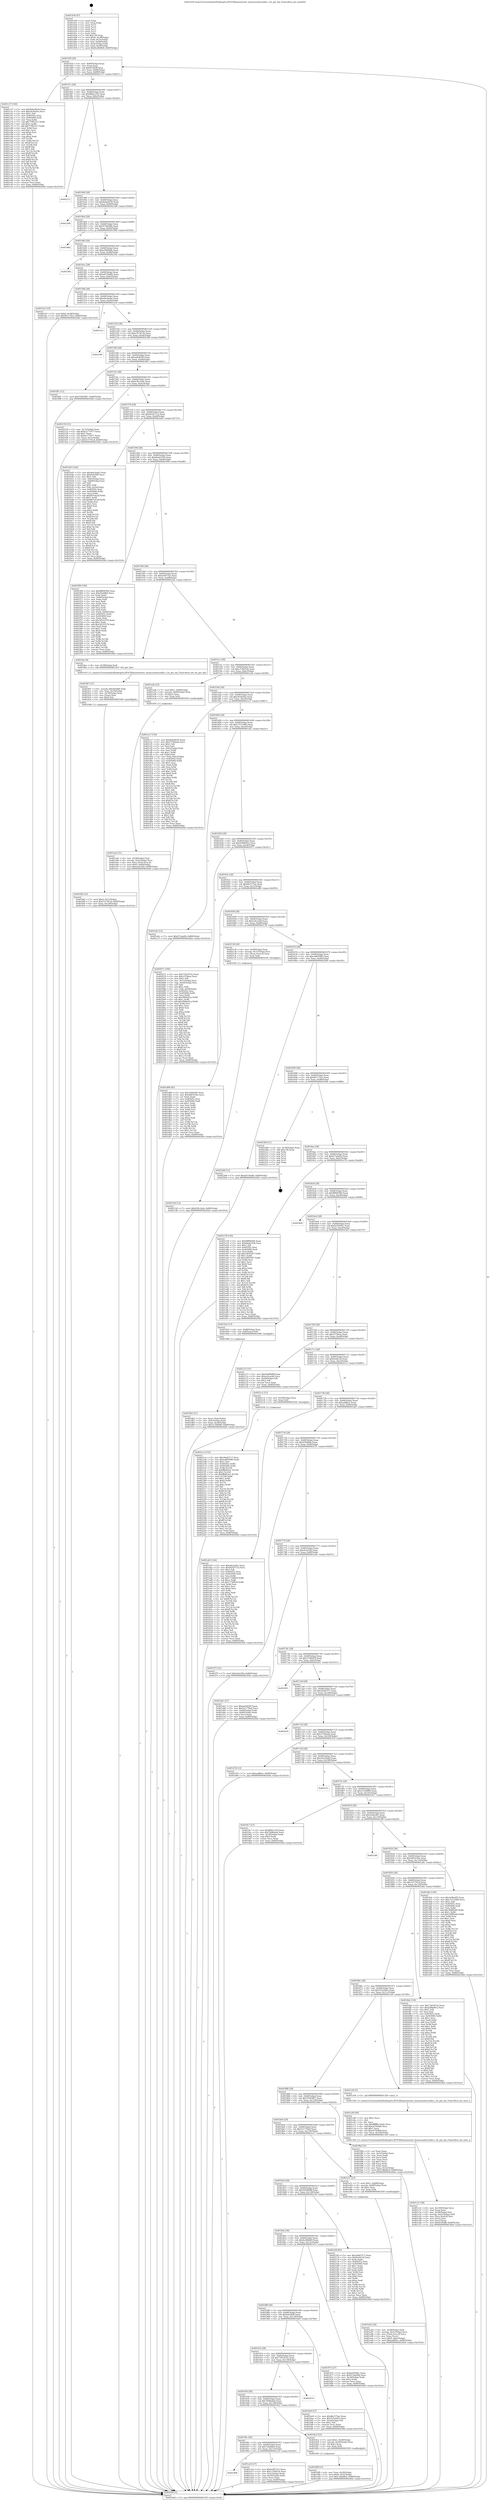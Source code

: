 digraph "0x401430" {
  label = "0x401430 (/mnt/c/Users/mathe/Desktop/tcc/POCII/binaries/extr_linuxsoundsocshfsi.c_fsi_get_dai_Final-ollvm.out::main(0))"
  labelloc = "t"
  node[shape=record]

  Entry [label="",width=0.3,height=0.3,shape=circle,fillcolor=black,style=filled]
  "0x40145f" [label="{
     0x40145f [29]\l
     | [instrs]\l
     &nbsp;&nbsp;0x40145f \<+3\>: mov -0x80(%rbp),%eax\l
     &nbsp;&nbsp;0x401462 \<+2\>: mov %eax,%ecx\l
     &nbsp;&nbsp;0x401464 \<+6\>: sub $0x835f2fff,%ecx\l
     &nbsp;&nbsp;0x40146a \<+6\>: mov %eax,-0x84(%rbp)\l
     &nbsp;&nbsp;0x401470 \<+6\>: mov %ecx,-0x88(%rbp)\l
     &nbsp;&nbsp;0x401476 \<+6\>: je 0000000000401c57 \<main+0x827\>\l
  }"]
  "0x401c57" [label="{
     0x401c57 [144]\l
     | [instrs]\l
     &nbsp;&nbsp;0x401c57 \<+5\>: mov $0x8eba4034,%eax\l
     &nbsp;&nbsp;0x401c5c \<+5\>: mov $0xc6c0ed5a,%ecx\l
     &nbsp;&nbsp;0x401c61 \<+2\>: mov $0x1,%dl\l
     &nbsp;&nbsp;0x401c63 \<+7\>: mov 0x40505c,%esi\l
     &nbsp;&nbsp;0x401c6a \<+7\>: mov 0x405060,%edi\l
     &nbsp;&nbsp;0x401c71 \<+3\>: mov %esi,%r8d\l
     &nbsp;&nbsp;0x401c74 \<+7\>: sub $0x77f92227,%r8d\l
     &nbsp;&nbsp;0x401c7b \<+4\>: sub $0x1,%r8d\l
     &nbsp;&nbsp;0x401c7f \<+7\>: add $0x77f92227,%r8d\l
     &nbsp;&nbsp;0x401c86 \<+4\>: imul %r8d,%esi\l
     &nbsp;&nbsp;0x401c8a \<+3\>: and $0x1,%esi\l
     &nbsp;&nbsp;0x401c8d \<+3\>: cmp $0x0,%esi\l
     &nbsp;&nbsp;0x401c90 \<+4\>: sete %r9b\l
     &nbsp;&nbsp;0x401c94 \<+3\>: cmp $0xa,%edi\l
     &nbsp;&nbsp;0x401c97 \<+4\>: setl %r10b\l
     &nbsp;&nbsp;0x401c9b \<+3\>: mov %r9b,%r11b\l
     &nbsp;&nbsp;0x401c9e \<+4\>: xor $0xff,%r11b\l
     &nbsp;&nbsp;0x401ca2 \<+3\>: mov %r10b,%bl\l
     &nbsp;&nbsp;0x401ca5 \<+3\>: xor $0xff,%bl\l
     &nbsp;&nbsp;0x401ca8 \<+3\>: xor $0x1,%dl\l
     &nbsp;&nbsp;0x401cab \<+3\>: mov %r11b,%r14b\l
     &nbsp;&nbsp;0x401cae \<+4\>: and $0xff,%r14b\l
     &nbsp;&nbsp;0x401cb2 \<+3\>: and %dl,%r9b\l
     &nbsp;&nbsp;0x401cb5 \<+3\>: mov %bl,%r15b\l
     &nbsp;&nbsp;0x401cb8 \<+4\>: and $0xff,%r15b\l
     &nbsp;&nbsp;0x401cbc \<+3\>: and %dl,%r10b\l
     &nbsp;&nbsp;0x401cbf \<+3\>: or %r9b,%r14b\l
     &nbsp;&nbsp;0x401cc2 \<+3\>: or %r10b,%r15b\l
     &nbsp;&nbsp;0x401cc5 \<+3\>: xor %r15b,%r14b\l
     &nbsp;&nbsp;0x401cc8 \<+3\>: or %bl,%r11b\l
     &nbsp;&nbsp;0x401ccb \<+4\>: xor $0xff,%r11b\l
     &nbsp;&nbsp;0x401ccf \<+3\>: or $0x1,%dl\l
     &nbsp;&nbsp;0x401cd2 \<+3\>: and %dl,%r11b\l
     &nbsp;&nbsp;0x401cd5 \<+3\>: or %r11b,%r14b\l
     &nbsp;&nbsp;0x401cd8 \<+4\>: test $0x1,%r14b\l
     &nbsp;&nbsp;0x401cdc \<+3\>: cmovne %ecx,%eax\l
     &nbsp;&nbsp;0x401cdf \<+3\>: mov %eax,-0x80(%rbp)\l
     &nbsp;&nbsp;0x401ce2 \<+5\>: jmp 000000000040244d \<main+0x101d\>\l
  }"]
  "0x40147c" [label="{
     0x40147c [28]\l
     | [instrs]\l
     &nbsp;&nbsp;0x40147c \<+5\>: jmp 0000000000401481 \<main+0x51\>\l
     &nbsp;&nbsp;0x401481 \<+6\>: mov -0x84(%rbp),%eax\l
     &nbsp;&nbsp;0x401487 \<+5\>: sub $0x89b2c193,%eax\l
     &nbsp;&nbsp;0x40148c \<+6\>: mov %eax,-0x8c(%rbp)\l
     &nbsp;&nbsp;0x401492 \<+6\>: je 0000000000402272 \<main+0xe42\>\l
  }"]
  Exit [label="",width=0.3,height=0.3,shape=circle,fillcolor=black,style=filled,peripheries=2]
  "0x402272" [label="{
     0x402272\l
  }", style=dashed]
  "0x401498" [label="{
     0x401498 [28]\l
     | [instrs]\l
     &nbsp;&nbsp;0x401498 \<+5\>: jmp 000000000040149d \<main+0x6d\>\l
     &nbsp;&nbsp;0x40149d \<+6\>: mov -0x84(%rbp),%eax\l
     &nbsp;&nbsp;0x4014a3 \<+5\>: sub $0x8eba4034,%eax\l
     &nbsp;&nbsp;0x4014a8 \<+6\>: mov %eax,-0x90(%rbp)\l
     &nbsp;&nbsp;0x4014ae \<+6\>: je 00000000004023d9 \<main+0xfa9\>\l
  }"]
  "0x4021ce" [label="{
     0x4021ce [152]\l
     | [instrs]\l
     &nbsp;&nbsp;0x4021ce \<+5\>: mov $0x26a837c7,%ecx\l
     &nbsp;&nbsp;0x4021d3 \<+5\>: mov $0xee865080,%edx\l
     &nbsp;&nbsp;0x4021d8 \<+3\>: mov $0x1,%sil\l
     &nbsp;&nbsp;0x4021db \<+8\>: mov 0x40505c,%r8d\l
     &nbsp;&nbsp;0x4021e3 \<+8\>: mov 0x405060,%r9d\l
     &nbsp;&nbsp;0x4021eb \<+3\>: mov %r8d,%r10d\l
     &nbsp;&nbsp;0x4021ee \<+7\>: add $0xffb663a1,%r10d\l
     &nbsp;&nbsp;0x4021f5 \<+4\>: sub $0x1,%r10d\l
     &nbsp;&nbsp;0x4021f9 \<+7\>: sub $0xffb663a1,%r10d\l
     &nbsp;&nbsp;0x402200 \<+4\>: imul %r10d,%r8d\l
     &nbsp;&nbsp;0x402204 \<+4\>: and $0x1,%r8d\l
     &nbsp;&nbsp;0x402208 \<+4\>: cmp $0x0,%r8d\l
     &nbsp;&nbsp;0x40220c \<+4\>: sete %r11b\l
     &nbsp;&nbsp;0x402210 \<+4\>: cmp $0xa,%r9d\l
     &nbsp;&nbsp;0x402214 \<+3\>: setl %bl\l
     &nbsp;&nbsp;0x402217 \<+3\>: mov %r11b,%r14b\l
     &nbsp;&nbsp;0x40221a \<+4\>: xor $0xff,%r14b\l
     &nbsp;&nbsp;0x40221e \<+3\>: mov %bl,%r15b\l
     &nbsp;&nbsp;0x402221 \<+4\>: xor $0xff,%r15b\l
     &nbsp;&nbsp;0x402225 \<+4\>: xor $0x1,%sil\l
     &nbsp;&nbsp;0x402229 \<+3\>: mov %r14b,%r12b\l
     &nbsp;&nbsp;0x40222c \<+4\>: and $0xff,%r12b\l
     &nbsp;&nbsp;0x402230 \<+3\>: and %sil,%r11b\l
     &nbsp;&nbsp;0x402233 \<+3\>: mov %r15b,%r13b\l
     &nbsp;&nbsp;0x402236 \<+4\>: and $0xff,%r13b\l
     &nbsp;&nbsp;0x40223a \<+3\>: and %sil,%bl\l
     &nbsp;&nbsp;0x40223d \<+3\>: or %r11b,%r12b\l
     &nbsp;&nbsp;0x402240 \<+3\>: or %bl,%r13b\l
     &nbsp;&nbsp;0x402243 \<+3\>: xor %r13b,%r12b\l
     &nbsp;&nbsp;0x402246 \<+3\>: or %r15b,%r14b\l
     &nbsp;&nbsp;0x402249 \<+4\>: xor $0xff,%r14b\l
     &nbsp;&nbsp;0x40224d \<+4\>: or $0x1,%sil\l
     &nbsp;&nbsp;0x402251 \<+3\>: and %sil,%r14b\l
     &nbsp;&nbsp;0x402254 \<+3\>: or %r14b,%r12b\l
     &nbsp;&nbsp;0x402257 \<+4\>: test $0x1,%r12b\l
     &nbsp;&nbsp;0x40225b \<+3\>: cmovne %edx,%ecx\l
     &nbsp;&nbsp;0x40225e \<+3\>: mov %ecx,-0x80(%rbp)\l
     &nbsp;&nbsp;0x402261 \<+5\>: jmp 000000000040244d \<main+0x101d\>\l
  }"]
  "0x4023d9" [label="{
     0x4023d9\l
  }", style=dashed]
  "0x4014b4" [label="{
     0x4014b4 [28]\l
     | [instrs]\l
     &nbsp;&nbsp;0x4014b4 \<+5\>: jmp 00000000004014b9 \<main+0x89\>\l
     &nbsp;&nbsp;0x4014b9 \<+6\>: mov -0x84(%rbp),%eax\l
     &nbsp;&nbsp;0x4014bf \<+5\>: sub $0x972be90b,%eax\l
     &nbsp;&nbsp;0x4014c4 \<+6\>: mov %eax,-0x94(%rbp)\l
     &nbsp;&nbsp;0x4014ca \<+6\>: je 000000000040198d \<main+0x55d\>\l
  }"]
  "0x402144" [label="{
     0x402144 [12]\l
     | [instrs]\l
     &nbsp;&nbsp;0x402144 \<+7\>: movl $0xb39c3a4e,-0x80(%rbp)\l
     &nbsp;&nbsp;0x40214b \<+5\>: jmp 000000000040244d \<main+0x101d\>\l
  }"]
  "0x40198d" [label="{
     0x40198d\l
  }", style=dashed]
  "0x4014d0" [label="{
     0x4014d0 [28]\l
     | [instrs]\l
     &nbsp;&nbsp;0x4014d0 \<+5\>: jmp 00000000004014d5 \<main+0xa5\>\l
     &nbsp;&nbsp;0x4014d5 \<+6\>: mov -0x84(%rbp),%eax\l
     &nbsp;&nbsp;0x4014db \<+5\>: sub $0xa5bf60d6,%eax\l
     &nbsp;&nbsp;0x4014e0 \<+6\>: mov %eax,-0x98(%rbp)\l
     &nbsp;&nbsp;0x4014e6 \<+6\>: je 000000000040230e \<main+0xede\>\l
  }"]
  "0x401fd2" [label="{
     0x401fd2 [25]\l
     | [instrs]\l
     &nbsp;&nbsp;0x401fd2 \<+7\>: movl $0x0,-0x7c(%rbp)\l
     &nbsp;&nbsp;0x401fd9 \<+7\>: movl $0x531791ef,-0x80(%rbp)\l
     &nbsp;&nbsp;0x401fe0 \<+6\>: mov %eax,-0x144(%rbp)\l
     &nbsp;&nbsp;0x401fe6 \<+5\>: jmp 000000000040244d \<main+0x101d\>\l
  }"]
  "0x40230e" [label="{
     0x40230e\l
  }", style=dashed]
  "0x4014ec" [label="{
     0x4014ec [28]\l
     | [instrs]\l
     &nbsp;&nbsp;0x4014ec \<+5\>: jmp 00000000004014f1 \<main+0xc1\>\l
     &nbsp;&nbsp;0x4014f1 \<+6\>: mov -0x84(%rbp),%eax\l
     &nbsp;&nbsp;0x4014f7 \<+5\>: sub $0xa6159a8b,%eax\l
     &nbsp;&nbsp;0x4014fc \<+6\>: mov %eax,-0x9c(%rbp)\l
     &nbsp;&nbsp;0x401502 \<+6\>: je 00000000004023a5 \<main+0xf75\>\l
  }"]
  "0x401fb7" [label="{
     0x401fb7 [27]\l
     | [instrs]\l
     &nbsp;&nbsp;0x401fb7 \<+10\>: movabs $0x4030b6,%rdi\l
     &nbsp;&nbsp;0x401fc1 \<+4\>: mov %rax,-0x78(%rbp)\l
     &nbsp;&nbsp;0x401fc5 \<+4\>: mov -0x78(%rbp),%rax\l
     &nbsp;&nbsp;0x401fc9 \<+2\>: mov (%rax),%esi\l
     &nbsp;&nbsp;0x401fcb \<+2\>: mov $0x0,%al\l
     &nbsp;&nbsp;0x401fcd \<+5\>: call 0000000000401040 \<printf@plt\>\l
     | [calls]\l
     &nbsp;&nbsp;0x401040 \{1\} (unknown)\l
  }"]
  "0x4023a5" [label="{
     0x4023a5 [19]\l
     | [instrs]\l
     &nbsp;&nbsp;0x4023a5 \<+7\>: movl $0x0,-0x38(%rbp)\l
     &nbsp;&nbsp;0x4023ac \<+7\>: movl $0xf0117d1a,-0x80(%rbp)\l
     &nbsp;&nbsp;0x4023b3 \<+5\>: jmp 000000000040244d \<main+0x101d\>\l
  }"]
  "0x401508" [label="{
     0x401508 [28]\l
     | [instrs]\l
     &nbsp;&nbsp;0x401508 \<+5\>: jmp 000000000040150d \<main+0xdd\>\l
     &nbsp;&nbsp;0x40150d \<+6\>: mov -0x84(%rbp),%eax\l
     &nbsp;&nbsp;0x401513 \<+5\>: sub $0xa6a3aabc,%eax\l
     &nbsp;&nbsp;0x401518 \<+6\>: mov %eax,-0xa0(%rbp)\l
     &nbsp;&nbsp;0x40151e \<+6\>: je 00000000004023cd \<main+0xf9d\>\l
  }"]
  "0x401c31" [label="{
     0x401c31 [38]\l
     | [instrs]\l
     &nbsp;&nbsp;0x401c31 \<+6\>: mov -0x140(%rbp),%ecx\l
     &nbsp;&nbsp;0x401c37 \<+3\>: imul %eax,%ecx\l
     &nbsp;&nbsp;0x401c3a \<+4\>: mov -0x58(%rbp),%rsi\l
     &nbsp;&nbsp;0x401c3e \<+4\>: movslq -0x5c(%rbp),%rdi\l
     &nbsp;&nbsp;0x401c42 \<+4\>: mov (%rsi,%rdi,8),%rsi\l
     &nbsp;&nbsp;0x401c46 \<+3\>: mov (%rsi),%rsi\l
     &nbsp;&nbsp;0x401c49 \<+2\>: mov %ecx,(%rsi)\l
     &nbsp;&nbsp;0x401c4b \<+7\>: movl $0x835f2fff,-0x80(%rbp)\l
     &nbsp;&nbsp;0x401c52 \<+5\>: jmp 000000000040244d \<main+0x101d\>\l
  }"]
  "0x4023cd" [label="{
     0x4023cd\l
  }", style=dashed]
  "0x401524" [label="{
     0x401524 [28]\l
     | [instrs]\l
     &nbsp;&nbsp;0x401524 \<+5\>: jmp 0000000000401529 \<main+0xf9\>\l
     &nbsp;&nbsp;0x401529 \<+6\>: mov -0x84(%rbp),%eax\l
     &nbsp;&nbsp;0x40152f \<+5\>: sub $0xa7b761cb,%eax\l
     &nbsp;&nbsp;0x401534 \<+6\>: mov %eax,-0xa4(%rbp)\l
     &nbsp;&nbsp;0x40153a \<+6\>: je 0000000000402399 \<main+0xf69\>\l
  }"]
  "0x401c09" [label="{
     0x401c09 [40]\l
     | [instrs]\l
     &nbsp;&nbsp;0x401c09 \<+5\>: mov $0x2,%ecx\l
     &nbsp;&nbsp;0x401c0e \<+1\>: cltd\l
     &nbsp;&nbsp;0x401c0f \<+2\>: idiv %ecx\l
     &nbsp;&nbsp;0x401c11 \<+6\>: imul $0xfffffffe,%edx,%ecx\l
     &nbsp;&nbsp;0x401c17 \<+6\>: add $0xe470efb6,%ecx\l
     &nbsp;&nbsp;0x401c1d \<+3\>: add $0x1,%ecx\l
     &nbsp;&nbsp;0x401c20 \<+6\>: sub $0xe470efb6,%ecx\l
     &nbsp;&nbsp;0x401c26 \<+6\>: mov %ecx,-0x140(%rbp)\l
     &nbsp;&nbsp;0x401c2c \<+5\>: call 0000000000401160 \<next_i\>\l
     | [calls]\l
     &nbsp;&nbsp;0x401160 \{1\} (/mnt/c/Users/mathe/Desktop/tcc/POCII/binaries/extr_linuxsoundsocshfsi.c_fsi_get_dai_Final-ollvm.out::next_i)\l
  }"]
  "0x402399" [label="{
     0x402399\l
  }", style=dashed]
  "0x401540" [label="{
     0x401540 [28]\l
     | [instrs]\l
     &nbsp;&nbsp;0x401540 \<+5\>: jmp 0000000000401545 \<main+0x115\>\l
     &nbsp;&nbsp;0x401545 \<+6\>: mov -0x84(%rbp),%eax\l
     &nbsp;&nbsp;0x40154b \<+5\>: sub $0xaafc8200,%eax\l
     &nbsp;&nbsp;0x401550 \<+6\>: mov %eax,-0xa8(%rbp)\l
     &nbsp;&nbsp;0x401556 \<+6\>: je 0000000000401f81 \<main+0xb51\>\l
  }"]
  "0x401a93" [label="{
     0x401a93 [34]\l
     | [instrs]\l
     &nbsp;&nbsp;0x401a93 \<+4\>: mov -0x58(%rbp),%rdi\l
     &nbsp;&nbsp;0x401a97 \<+4\>: movslq -0x5c(%rbp),%rcx\l
     &nbsp;&nbsp;0x401a9b \<+4\>: mov (%rdi,%rcx,8),%rcx\l
     &nbsp;&nbsp;0x401a9f \<+3\>: mov %rax,(%rcx)\l
     &nbsp;&nbsp;0x401aa2 \<+7\>: movl $0x0,-0x6c(%rbp)\l
     &nbsp;&nbsp;0x401aa9 \<+7\>: movl $0xaa8fb2c,-0x80(%rbp)\l
     &nbsp;&nbsp;0x401ab0 \<+5\>: jmp 000000000040244d \<main+0x101d\>\l
  }"]
  "0x401f81" [label="{
     0x401f81 [12]\l
     | [instrs]\l
     &nbsp;&nbsp;0x401f81 \<+7\>: movl $0x55b43fb7,-0x80(%rbp)\l
     &nbsp;&nbsp;0x401f88 \<+5\>: jmp 000000000040244d \<main+0x101d\>\l
  }"]
  "0x40155c" [label="{
     0x40155c [28]\l
     | [instrs]\l
     &nbsp;&nbsp;0x40155c \<+5\>: jmp 0000000000401561 \<main+0x131\>\l
     &nbsp;&nbsp;0x401561 \<+6\>: mov -0x84(%rbp),%eax\l
     &nbsp;&nbsp;0x401567 \<+5\>: sub $0xb39c3a4e,%eax\l
     &nbsp;&nbsp;0x40156c \<+6\>: mov %eax,-0xac(%rbp)\l
     &nbsp;&nbsp;0x401572 \<+6\>: je 0000000000402150 \<main+0xd20\>\l
  }"]
  "0x401a42" [label="{
     0x401a42 [31]\l
     | [instrs]\l
     &nbsp;&nbsp;0x401a42 \<+4\>: mov -0x58(%rbp),%rdi\l
     &nbsp;&nbsp;0x401a46 \<+4\>: movslq -0x5c(%rbp),%rcx\l
     &nbsp;&nbsp;0x401a4a \<+4\>: mov %rax,(%rdi,%rcx,8)\l
     &nbsp;&nbsp;0x401a4e \<+7\>: movl $0x0,-0x64(%rbp)\l
     &nbsp;&nbsp;0x401a55 \<+7\>: movl $0xeb2e50d,-0x80(%rbp)\l
     &nbsp;&nbsp;0x401a5c \<+5\>: jmp 000000000040244d \<main+0x101d\>\l
  }"]
  "0x402150" [label="{
     0x402150 [31]\l
     | [instrs]\l
     &nbsp;&nbsp;0x402150 \<+3\>: mov -0x7c(%rbp),%eax\l
     &nbsp;&nbsp;0x402153 \<+5\>: add $0xb2171677,%eax\l
     &nbsp;&nbsp;0x402158 \<+3\>: add $0x1,%eax\l
     &nbsp;&nbsp;0x40215b \<+5\>: sub $0xb2171677,%eax\l
     &nbsp;&nbsp;0x402160 \<+3\>: mov %eax,-0x7c(%rbp)\l
     &nbsp;&nbsp;0x402163 \<+7\>: movl $0x531791ef,-0x80(%rbp)\l
     &nbsp;&nbsp;0x40216a \<+5\>: jmp 000000000040244d \<main+0x101d\>\l
  }"]
  "0x401578" [label="{
     0x401578 [28]\l
     | [instrs]\l
     &nbsp;&nbsp;0x401578 \<+5\>: jmp 000000000040157d \<main+0x14d\>\l
     &nbsp;&nbsp;0x40157d \<+6\>: mov -0x84(%rbp),%eax\l
     &nbsp;&nbsp;0x401583 \<+5\>: sub $0xb63d711d,%eax\l
     &nbsp;&nbsp;0x401588 \<+6\>: mov %eax,-0xb0(%rbp)\l
     &nbsp;&nbsp;0x40158e \<+6\>: je 0000000000401b45 \<main+0x715\>\l
  }"]
  "0x401968" [label="{
     0x401968\l
  }", style=dashed]
  "0x401b45" [label="{
     0x401b45 [164]\l
     | [instrs]\l
     &nbsp;&nbsp;0x401b45 \<+5\>: mov $0xa6a3aabc,%eax\l
     &nbsp;&nbsp;0x401b4a \<+5\>: mov $0x6efcf2f9,%ecx\l
     &nbsp;&nbsp;0x401b4f \<+2\>: mov $0x1,%dl\l
     &nbsp;&nbsp;0x401b51 \<+3\>: mov -0x6c(%rbp),%esi\l
     &nbsp;&nbsp;0x401b54 \<+3\>: cmp -0x68(%rbp),%esi\l
     &nbsp;&nbsp;0x401b57 \<+4\>: setl %dil\l
     &nbsp;&nbsp;0x401b5b \<+4\>: and $0x1,%dil\l
     &nbsp;&nbsp;0x401b5f \<+4\>: mov %dil,-0x2a(%rbp)\l
     &nbsp;&nbsp;0x401b63 \<+7\>: mov 0x40505c,%esi\l
     &nbsp;&nbsp;0x401b6a \<+8\>: mov 0x405060,%r8d\l
     &nbsp;&nbsp;0x401b72 \<+3\>: mov %esi,%r9d\l
     &nbsp;&nbsp;0x401b75 \<+7\>: sub $0x807e4c4f,%r9d\l
     &nbsp;&nbsp;0x401b7c \<+4\>: sub $0x1,%r9d\l
     &nbsp;&nbsp;0x401b80 \<+7\>: add $0x807e4c4f,%r9d\l
     &nbsp;&nbsp;0x401b87 \<+4\>: imul %r9d,%esi\l
     &nbsp;&nbsp;0x401b8b \<+3\>: and $0x1,%esi\l
     &nbsp;&nbsp;0x401b8e \<+3\>: cmp $0x0,%esi\l
     &nbsp;&nbsp;0x401b91 \<+4\>: sete %dil\l
     &nbsp;&nbsp;0x401b95 \<+4\>: cmp $0xa,%r8d\l
     &nbsp;&nbsp;0x401b99 \<+4\>: setl %r10b\l
     &nbsp;&nbsp;0x401b9d \<+3\>: mov %dil,%r11b\l
     &nbsp;&nbsp;0x401ba0 \<+4\>: xor $0xff,%r11b\l
     &nbsp;&nbsp;0x401ba4 \<+3\>: mov %r10b,%bl\l
     &nbsp;&nbsp;0x401ba7 \<+3\>: xor $0xff,%bl\l
     &nbsp;&nbsp;0x401baa \<+3\>: xor $0x0,%dl\l
     &nbsp;&nbsp;0x401bad \<+3\>: mov %r11b,%r14b\l
     &nbsp;&nbsp;0x401bb0 \<+4\>: and $0x0,%r14b\l
     &nbsp;&nbsp;0x401bb4 \<+3\>: and %dl,%dil\l
     &nbsp;&nbsp;0x401bb7 \<+3\>: mov %bl,%r15b\l
     &nbsp;&nbsp;0x401bba \<+4\>: and $0x0,%r15b\l
     &nbsp;&nbsp;0x401bbe \<+3\>: and %dl,%r10b\l
     &nbsp;&nbsp;0x401bc1 \<+3\>: or %dil,%r14b\l
     &nbsp;&nbsp;0x401bc4 \<+3\>: or %r10b,%r15b\l
     &nbsp;&nbsp;0x401bc7 \<+3\>: xor %r15b,%r14b\l
     &nbsp;&nbsp;0x401bca \<+3\>: or %bl,%r11b\l
     &nbsp;&nbsp;0x401bcd \<+4\>: xor $0xff,%r11b\l
     &nbsp;&nbsp;0x401bd1 \<+3\>: or $0x0,%dl\l
     &nbsp;&nbsp;0x401bd4 \<+3\>: and %dl,%r11b\l
     &nbsp;&nbsp;0x401bd7 \<+3\>: or %r11b,%r14b\l
     &nbsp;&nbsp;0x401bda \<+4\>: test $0x1,%r14b\l
     &nbsp;&nbsp;0x401bde \<+3\>: cmovne %ecx,%eax\l
     &nbsp;&nbsp;0x401be1 \<+3\>: mov %eax,-0x80(%rbp)\l
     &nbsp;&nbsp;0x401be4 \<+5\>: jmp 000000000040244d \<main+0x101d\>\l
  }"]
  "0x401594" [label="{
     0x401594 [28]\l
     | [instrs]\l
     &nbsp;&nbsp;0x401594 \<+5\>: jmp 0000000000401599 \<main+0x169\>\l
     &nbsp;&nbsp;0x401599 \<+6\>: mov -0x84(%rbp),%eax\l
     &nbsp;&nbsp;0x40159f \<+5\>: sub $0xbbab105b,%eax\l
     &nbsp;&nbsp;0x4015a4 \<+6\>: mov %eax,-0xb4(%rbp)\l
     &nbsp;&nbsp;0x4015aa \<+6\>: je 0000000000401f08 \<main+0xad8\>\l
  }"]
  "0x401a10" [label="{
     0x401a10 [27]\l
     | [instrs]\l
     &nbsp;&nbsp;0x401a10 \<+5\>: mov $0xbc9f71b3,%eax\l
     &nbsp;&nbsp;0x401a15 \<+5\>: mov $0xc37681e4,%ecx\l
     &nbsp;&nbsp;0x401a1a \<+3\>: mov -0x5c(%rbp),%edx\l
     &nbsp;&nbsp;0x401a1d \<+3\>: cmp -0x50(%rbp),%edx\l
     &nbsp;&nbsp;0x401a20 \<+3\>: cmovl %ecx,%eax\l
     &nbsp;&nbsp;0x401a23 \<+3\>: mov %eax,-0x80(%rbp)\l
     &nbsp;&nbsp;0x401a26 \<+5\>: jmp 000000000040244d \<main+0x101d\>\l
  }"]
  "0x401f08" [label="{
     0x401f08 [109]\l
     | [instrs]\l
     &nbsp;&nbsp;0x401f08 \<+5\>: mov $0xf8894566,%eax\l
     &nbsp;&nbsp;0x401f0d \<+5\>: mov $0xd5a68bb,%ecx\l
     &nbsp;&nbsp;0x401f12 \<+2\>: xor %edx,%edx\l
     &nbsp;&nbsp;0x401f14 \<+3\>: mov -0x64(%rbp),%esi\l
     &nbsp;&nbsp;0x401f17 \<+2\>: mov %edx,%edi\l
     &nbsp;&nbsp;0x401f19 \<+2\>: sub %esi,%edi\l
     &nbsp;&nbsp;0x401f1b \<+2\>: mov %edx,%esi\l
     &nbsp;&nbsp;0x401f1d \<+3\>: sub $0x1,%esi\l
     &nbsp;&nbsp;0x401f20 \<+2\>: add %esi,%edi\l
     &nbsp;&nbsp;0x401f22 \<+2\>: sub %edi,%edx\l
     &nbsp;&nbsp;0x401f24 \<+3\>: mov %edx,-0x64(%rbp)\l
     &nbsp;&nbsp;0x401f27 \<+7\>: mov 0x40505c,%edx\l
     &nbsp;&nbsp;0x401f2e \<+7\>: mov 0x405060,%esi\l
     &nbsp;&nbsp;0x401f35 \<+2\>: mov %edx,%edi\l
     &nbsp;&nbsp;0x401f37 \<+6\>: sub $0x34522379,%edi\l
     &nbsp;&nbsp;0x401f3d \<+3\>: sub $0x1,%edi\l
     &nbsp;&nbsp;0x401f40 \<+6\>: add $0x34522379,%edi\l
     &nbsp;&nbsp;0x401f46 \<+3\>: imul %edi,%edx\l
     &nbsp;&nbsp;0x401f49 \<+3\>: and $0x1,%edx\l
     &nbsp;&nbsp;0x401f4c \<+3\>: cmp $0x0,%edx\l
     &nbsp;&nbsp;0x401f4f \<+4\>: sete %r8b\l
     &nbsp;&nbsp;0x401f53 \<+3\>: cmp $0xa,%esi\l
     &nbsp;&nbsp;0x401f56 \<+4\>: setl %r9b\l
     &nbsp;&nbsp;0x401f5a \<+3\>: mov %r8b,%r10b\l
     &nbsp;&nbsp;0x401f5d \<+3\>: and %r9b,%r10b\l
     &nbsp;&nbsp;0x401f60 \<+3\>: xor %r9b,%r8b\l
     &nbsp;&nbsp;0x401f63 \<+3\>: or %r8b,%r10b\l
     &nbsp;&nbsp;0x401f66 \<+4\>: test $0x1,%r10b\l
     &nbsp;&nbsp;0x401f6a \<+3\>: cmovne %ecx,%eax\l
     &nbsp;&nbsp;0x401f6d \<+3\>: mov %eax,-0x80(%rbp)\l
     &nbsp;&nbsp;0x401f70 \<+5\>: jmp 000000000040244d \<main+0x101d\>\l
  }"]
  "0x4015b0" [label="{
     0x4015b0 [28]\l
     | [instrs]\l
     &nbsp;&nbsp;0x4015b0 \<+5\>: jmp 00000000004015b5 \<main+0x185\>\l
     &nbsp;&nbsp;0x4015b5 \<+6\>: mov -0x84(%rbp),%eax\l
     &nbsp;&nbsp;0x4015bb \<+5\>: sub $0xbc9f71b3,%eax\l
     &nbsp;&nbsp;0x4015c0 \<+6\>: mov %eax,-0xb8(%rbp)\l
     &nbsp;&nbsp;0x4015c6 \<+6\>: je 0000000000401fae \<main+0xb7e\>\l
  }"]
  "0x4019f9" [label="{
     0x4019f9 [23]\l
     | [instrs]\l
     &nbsp;&nbsp;0x4019f9 \<+4\>: mov %rax,-0x58(%rbp)\l
     &nbsp;&nbsp;0x4019fd \<+7\>: movl $0x0,-0x5c(%rbp)\l
     &nbsp;&nbsp;0x401a04 \<+7\>: movl $0x7e8a6fe4,-0x80(%rbp)\l
     &nbsp;&nbsp;0x401a0b \<+5\>: jmp 000000000040244d \<main+0x101d\>\l
  }"]
  "0x401fae" [label="{
     0x401fae [9]\l
     | [instrs]\l
     &nbsp;&nbsp;0x401fae \<+4\>: mov -0x58(%rbp),%rdi\l
     &nbsp;&nbsp;0x401fb2 \<+5\>: call 0000000000401410 \<fsi_get_dai\>\l
     | [calls]\l
     &nbsp;&nbsp;0x401410 \{1\} (/mnt/c/Users/mathe/Desktop/tcc/POCII/binaries/extr_linuxsoundsocshfsi.c_fsi_get_dai_Final-ollvm.out::fsi_get_dai)\l
  }"]
  "0x4015cc" [label="{
     0x4015cc [28]\l
     | [instrs]\l
     &nbsp;&nbsp;0x4015cc \<+5\>: jmp 00000000004015d1 \<main+0x1a1\>\l
     &nbsp;&nbsp;0x4015d1 \<+6\>: mov -0x84(%rbp),%eax\l
     &nbsp;&nbsp;0x4015d7 \<+5\>: sub $0xc37681e4,%eax\l
     &nbsp;&nbsp;0x4015dc \<+6\>: mov %eax,-0xbc(%rbp)\l
     &nbsp;&nbsp;0x4015e2 \<+6\>: je 0000000000401a2b \<main+0x5fb\>\l
  }"]
  "0x40194c" [label="{
     0x40194c [28]\l
     | [instrs]\l
     &nbsp;&nbsp;0x40194c \<+5\>: jmp 0000000000401951 \<main+0x521\>\l
     &nbsp;&nbsp;0x401951 \<+6\>: mov -0x84(%rbp),%eax\l
     &nbsp;&nbsp;0x401957 \<+5\>: sub $0x7e8a6fe4,%eax\l
     &nbsp;&nbsp;0x40195c \<+6\>: mov %eax,-0x13c(%rbp)\l
     &nbsp;&nbsp;0x401962 \<+6\>: je 0000000000401a10 \<main+0x5e0\>\l
  }"]
  "0x401a2b" [label="{
     0x401a2b [23]\l
     | [instrs]\l
     &nbsp;&nbsp;0x401a2b \<+7\>: movl $0x1,-0x60(%rbp)\l
     &nbsp;&nbsp;0x401a32 \<+4\>: movslq -0x60(%rbp),%rax\l
     &nbsp;&nbsp;0x401a36 \<+4\>: shl $0x3,%rax\l
     &nbsp;&nbsp;0x401a3a \<+3\>: mov %rax,%rdi\l
     &nbsp;&nbsp;0x401a3d \<+5\>: call 0000000000401050 \<malloc@plt\>\l
     | [calls]\l
     &nbsp;&nbsp;0x401050 \{1\} (unknown)\l
  }"]
  "0x4015e8" [label="{
     0x4015e8 [28]\l
     | [instrs]\l
     &nbsp;&nbsp;0x4015e8 \<+5\>: jmp 00000000004015ed \<main+0x1bd\>\l
     &nbsp;&nbsp;0x4015ed \<+6\>: mov -0x84(%rbp),%eax\l
     &nbsp;&nbsp;0x4015f3 \<+5\>: sub $0xc6c0ed5a,%eax\l
     &nbsp;&nbsp;0x4015f8 \<+6\>: mov %eax,-0xc0(%rbp)\l
     &nbsp;&nbsp;0x4015fe \<+6\>: je 0000000000401ce7 \<main+0x8b7\>\l
  }"]
  "0x4019e2" [label="{
     0x4019e2 [23]\l
     | [instrs]\l
     &nbsp;&nbsp;0x4019e2 \<+7\>: movl $0x1,-0x50(%rbp)\l
     &nbsp;&nbsp;0x4019e9 \<+4\>: movslq -0x50(%rbp),%rax\l
     &nbsp;&nbsp;0x4019ed \<+4\>: shl $0x3,%rax\l
     &nbsp;&nbsp;0x4019f1 \<+3\>: mov %rax,%rdi\l
     &nbsp;&nbsp;0x4019f4 \<+5\>: call 0000000000401050 \<malloc@plt\>\l
     | [calls]\l
     &nbsp;&nbsp;0x401050 \{1\} (unknown)\l
  }"]
  "0x401ce7" [label="{
     0x401ce7 [150]\l
     | [instrs]\l
     &nbsp;&nbsp;0x401ce7 \<+5\>: mov $0x8eba4034,%eax\l
     &nbsp;&nbsp;0x401cec \<+5\>: mov $0x27564ada,%ecx\l
     &nbsp;&nbsp;0x401cf1 \<+2\>: mov $0x1,%dl\l
     &nbsp;&nbsp;0x401cf3 \<+2\>: xor %esi,%esi\l
     &nbsp;&nbsp;0x401cf5 \<+3\>: mov -0x6c(%rbp),%edi\l
     &nbsp;&nbsp;0x401cf8 \<+3\>: mov %esi,%r8d\l
     &nbsp;&nbsp;0x401cfb \<+4\>: sub $0x1,%r8d\l
     &nbsp;&nbsp;0x401cff \<+3\>: sub %r8d,%edi\l
     &nbsp;&nbsp;0x401d02 \<+3\>: mov %edi,-0x6c(%rbp)\l
     &nbsp;&nbsp;0x401d05 \<+7\>: mov 0x40505c,%edi\l
     &nbsp;&nbsp;0x401d0c \<+8\>: mov 0x405060,%r8d\l
     &nbsp;&nbsp;0x401d14 \<+3\>: sub $0x1,%esi\l
     &nbsp;&nbsp;0x401d17 \<+3\>: mov %edi,%r9d\l
     &nbsp;&nbsp;0x401d1a \<+3\>: add %esi,%r9d\l
     &nbsp;&nbsp;0x401d1d \<+4\>: imul %r9d,%edi\l
     &nbsp;&nbsp;0x401d21 \<+3\>: and $0x1,%edi\l
     &nbsp;&nbsp;0x401d24 \<+3\>: cmp $0x0,%edi\l
     &nbsp;&nbsp;0x401d27 \<+4\>: sete %r10b\l
     &nbsp;&nbsp;0x401d2b \<+4\>: cmp $0xa,%r8d\l
     &nbsp;&nbsp;0x401d2f \<+4\>: setl %r11b\l
     &nbsp;&nbsp;0x401d33 \<+3\>: mov %r10b,%bl\l
     &nbsp;&nbsp;0x401d36 \<+3\>: xor $0xff,%bl\l
     &nbsp;&nbsp;0x401d39 \<+3\>: mov %r11b,%r14b\l
     &nbsp;&nbsp;0x401d3c \<+4\>: xor $0xff,%r14b\l
     &nbsp;&nbsp;0x401d40 \<+3\>: xor $0x1,%dl\l
     &nbsp;&nbsp;0x401d43 \<+3\>: mov %bl,%r15b\l
     &nbsp;&nbsp;0x401d46 \<+4\>: and $0xff,%r15b\l
     &nbsp;&nbsp;0x401d4a \<+3\>: and %dl,%r10b\l
     &nbsp;&nbsp;0x401d4d \<+3\>: mov %r14b,%r12b\l
     &nbsp;&nbsp;0x401d50 \<+4\>: and $0xff,%r12b\l
     &nbsp;&nbsp;0x401d54 \<+3\>: and %dl,%r11b\l
     &nbsp;&nbsp;0x401d57 \<+3\>: or %r10b,%r15b\l
     &nbsp;&nbsp;0x401d5a \<+3\>: or %r11b,%r12b\l
     &nbsp;&nbsp;0x401d5d \<+3\>: xor %r12b,%r15b\l
     &nbsp;&nbsp;0x401d60 \<+3\>: or %r14b,%bl\l
     &nbsp;&nbsp;0x401d63 \<+3\>: xor $0xff,%bl\l
     &nbsp;&nbsp;0x401d66 \<+3\>: or $0x1,%dl\l
     &nbsp;&nbsp;0x401d69 \<+2\>: and %dl,%bl\l
     &nbsp;&nbsp;0x401d6b \<+3\>: or %bl,%r15b\l
     &nbsp;&nbsp;0x401d6e \<+4\>: test $0x1,%r15b\l
     &nbsp;&nbsp;0x401d72 \<+3\>: cmovne %ecx,%eax\l
     &nbsp;&nbsp;0x401d75 \<+3\>: mov %eax,-0x80(%rbp)\l
     &nbsp;&nbsp;0x401d78 \<+5\>: jmp 000000000040244d \<main+0x101d\>\l
  }"]
  "0x401604" [label="{
     0x401604 [28]\l
     | [instrs]\l
     &nbsp;&nbsp;0x401604 \<+5\>: jmp 0000000000401609 \<main+0x1d9\>\l
     &nbsp;&nbsp;0x401609 \<+6\>: mov -0x84(%rbp),%eax\l
     &nbsp;&nbsp;0x40160f \<+5\>: sub $0xc7211b80,%eax\l
     &nbsp;&nbsp;0x401614 \<+6\>: mov %eax,-0xc4(%rbp)\l
     &nbsp;&nbsp;0x40161a \<+6\>: je 0000000000401e6c \<main+0xa3c\>\l
  }"]
  "0x401930" [label="{
     0x401930 [28]\l
     | [instrs]\l
     &nbsp;&nbsp;0x401930 \<+5\>: jmp 0000000000401935 \<main+0x505\>\l
     &nbsp;&nbsp;0x401935 \<+6\>: mov -0x84(%rbp),%eax\l
     &nbsp;&nbsp;0x40193b \<+5\>: sub $0x7b08a0e6,%eax\l
     &nbsp;&nbsp;0x401940 \<+6\>: mov %eax,-0x138(%rbp)\l
     &nbsp;&nbsp;0x401946 \<+6\>: je 00000000004019e2 \<main+0x5b2\>\l
  }"]
  "0x401e6c" [label="{
     0x401e6c [12]\l
     | [instrs]\l
     &nbsp;&nbsp;0x401e6c \<+7\>: movl $0xf27ada06,-0x80(%rbp)\l
     &nbsp;&nbsp;0x401e73 \<+5\>: jmp 000000000040244d \<main+0x101d\>\l
  }"]
  "0x401620" [label="{
     0x401620 [28]\l
     | [instrs]\l
     &nbsp;&nbsp;0x401620 \<+5\>: jmp 0000000000401625 \<main+0x1f5\>\l
     &nbsp;&nbsp;0x401625 \<+6\>: mov -0x84(%rbp),%eax\l
     &nbsp;&nbsp;0x40162b \<+5\>: sub $0xd39b69c2,%eax\l
     &nbsp;&nbsp;0x401630 \<+6\>: mov %eax,-0xc8(%rbp)\l
     &nbsp;&nbsp;0x401636 \<+6\>: je 0000000000402071 \<main+0xc41\>\l
  }"]
  "0x40241d" [label="{
     0x40241d\l
  }", style=dashed]
  "0x402071" [label="{
     0x402071 [164]\l
     | [instrs]\l
     &nbsp;&nbsp;0x402071 \<+5\>: mov $0x73019532,%eax\l
     &nbsp;&nbsp;0x402076 \<+5\>: mov $0x257bbee,%ecx\l
     &nbsp;&nbsp;0x40207b \<+2\>: mov $0x1,%dl\l
     &nbsp;&nbsp;0x40207d \<+3\>: mov -0x7c(%rbp),%esi\l
     &nbsp;&nbsp;0x402080 \<+3\>: cmp -0x50(%rbp),%esi\l
     &nbsp;&nbsp;0x402083 \<+4\>: setl %dil\l
     &nbsp;&nbsp;0x402087 \<+4\>: and $0x1,%dil\l
     &nbsp;&nbsp;0x40208b \<+4\>: mov %dil,-0x29(%rbp)\l
     &nbsp;&nbsp;0x40208f \<+7\>: mov 0x40505c,%esi\l
     &nbsp;&nbsp;0x402096 \<+8\>: mov 0x405060,%r8d\l
     &nbsp;&nbsp;0x40209e \<+3\>: mov %esi,%r9d\l
     &nbsp;&nbsp;0x4020a1 \<+7\>: sub $0x5800e61a,%r9d\l
     &nbsp;&nbsp;0x4020a8 \<+4\>: sub $0x1,%r9d\l
     &nbsp;&nbsp;0x4020ac \<+7\>: add $0x5800e61a,%r9d\l
     &nbsp;&nbsp;0x4020b3 \<+4\>: imul %r9d,%esi\l
     &nbsp;&nbsp;0x4020b7 \<+3\>: and $0x1,%esi\l
     &nbsp;&nbsp;0x4020ba \<+3\>: cmp $0x0,%esi\l
     &nbsp;&nbsp;0x4020bd \<+4\>: sete %dil\l
     &nbsp;&nbsp;0x4020c1 \<+4\>: cmp $0xa,%r8d\l
     &nbsp;&nbsp;0x4020c5 \<+4\>: setl %r10b\l
     &nbsp;&nbsp;0x4020c9 \<+3\>: mov %dil,%r11b\l
     &nbsp;&nbsp;0x4020cc \<+4\>: xor $0xff,%r11b\l
     &nbsp;&nbsp;0x4020d0 \<+3\>: mov %r10b,%bl\l
     &nbsp;&nbsp;0x4020d3 \<+3\>: xor $0xff,%bl\l
     &nbsp;&nbsp;0x4020d6 \<+3\>: xor $0x0,%dl\l
     &nbsp;&nbsp;0x4020d9 \<+3\>: mov %r11b,%r14b\l
     &nbsp;&nbsp;0x4020dc \<+4\>: and $0x0,%r14b\l
     &nbsp;&nbsp;0x4020e0 \<+3\>: and %dl,%dil\l
     &nbsp;&nbsp;0x4020e3 \<+3\>: mov %bl,%r15b\l
     &nbsp;&nbsp;0x4020e6 \<+4\>: and $0x0,%r15b\l
     &nbsp;&nbsp;0x4020ea \<+3\>: and %dl,%r10b\l
     &nbsp;&nbsp;0x4020ed \<+3\>: or %dil,%r14b\l
     &nbsp;&nbsp;0x4020f0 \<+3\>: or %r10b,%r15b\l
     &nbsp;&nbsp;0x4020f3 \<+3\>: xor %r15b,%r14b\l
     &nbsp;&nbsp;0x4020f6 \<+3\>: or %bl,%r11b\l
     &nbsp;&nbsp;0x4020f9 \<+4\>: xor $0xff,%r11b\l
     &nbsp;&nbsp;0x4020fd \<+3\>: or $0x0,%dl\l
     &nbsp;&nbsp;0x402100 \<+3\>: and %dl,%r11b\l
     &nbsp;&nbsp;0x402103 \<+3\>: or %r11b,%r14b\l
     &nbsp;&nbsp;0x402106 \<+4\>: test $0x1,%r14b\l
     &nbsp;&nbsp;0x40210a \<+3\>: cmovne %ecx,%eax\l
     &nbsp;&nbsp;0x40210d \<+3\>: mov %eax,-0x80(%rbp)\l
     &nbsp;&nbsp;0x402110 \<+5\>: jmp 000000000040244d \<main+0x101d\>\l
  }"]
  "0x40163c" [label="{
     0x40163c [28]\l
     | [instrs]\l
     &nbsp;&nbsp;0x40163c \<+5\>: jmp 0000000000401641 \<main+0x211\>\l
     &nbsp;&nbsp;0x401641 \<+6\>: mov -0x84(%rbp),%eax\l
     &nbsp;&nbsp;0x401647 \<+5\>: sub $0xd6c575ae,%eax\l
     &nbsp;&nbsp;0x40164c \<+6\>: mov %eax,-0xcc(%rbp)\l
     &nbsp;&nbsp;0x401652 \<+6\>: je 0000000000401d89 \<main+0x959\>\l
  }"]
  "0x401914" [label="{
     0x401914 [28]\l
     | [instrs]\l
     &nbsp;&nbsp;0x401914 \<+5\>: jmp 0000000000401919 \<main+0x4e9\>\l
     &nbsp;&nbsp;0x401919 \<+6\>: mov -0x84(%rbp),%eax\l
     &nbsp;&nbsp;0x40191f \<+5\>: sub $0x73019532,%eax\l
     &nbsp;&nbsp;0x401924 \<+6\>: mov %eax,-0x134(%rbp)\l
     &nbsp;&nbsp;0x40192a \<+6\>: je 000000000040241d \<main+0xfed\>\l
  }"]
  "0x401d89" [label="{
     0x401d89 [83]\l
     | [instrs]\l
     &nbsp;&nbsp;0x401d89 \<+5\>: mov $0x3e9bc6f5,%eax\l
     &nbsp;&nbsp;0x401d8e \<+5\>: mov $0x4d81034e,%ecx\l
     &nbsp;&nbsp;0x401d93 \<+2\>: xor %edx,%edx\l
     &nbsp;&nbsp;0x401d95 \<+7\>: mov 0x40505c,%esi\l
     &nbsp;&nbsp;0x401d9c \<+7\>: mov 0x405060,%edi\l
     &nbsp;&nbsp;0x401da3 \<+3\>: sub $0x1,%edx\l
     &nbsp;&nbsp;0x401da6 \<+3\>: mov %esi,%r8d\l
     &nbsp;&nbsp;0x401da9 \<+3\>: add %edx,%r8d\l
     &nbsp;&nbsp;0x401dac \<+4\>: imul %r8d,%esi\l
     &nbsp;&nbsp;0x401db0 \<+3\>: and $0x1,%esi\l
     &nbsp;&nbsp;0x401db3 \<+3\>: cmp $0x0,%esi\l
     &nbsp;&nbsp;0x401db6 \<+4\>: sete %r9b\l
     &nbsp;&nbsp;0x401dba \<+3\>: cmp $0xa,%edi\l
     &nbsp;&nbsp;0x401dbd \<+4\>: setl %r10b\l
     &nbsp;&nbsp;0x401dc1 \<+3\>: mov %r9b,%r11b\l
     &nbsp;&nbsp;0x401dc4 \<+3\>: and %r10b,%r11b\l
     &nbsp;&nbsp;0x401dc7 \<+3\>: xor %r10b,%r9b\l
     &nbsp;&nbsp;0x401dca \<+3\>: or %r9b,%r11b\l
     &nbsp;&nbsp;0x401dcd \<+4\>: test $0x1,%r11b\l
     &nbsp;&nbsp;0x401dd1 \<+3\>: cmovne %ecx,%eax\l
     &nbsp;&nbsp;0x401dd4 \<+3\>: mov %eax,-0x80(%rbp)\l
     &nbsp;&nbsp;0x401dd7 \<+5\>: jmp 000000000040244d \<main+0x101d\>\l
  }"]
  "0x401658" [label="{
     0x401658 [28]\l
     | [instrs]\l
     &nbsp;&nbsp;0x401658 \<+5\>: jmp 000000000040165d \<main+0x22d\>\l
     &nbsp;&nbsp;0x40165d \<+6\>: mov -0x84(%rbp),%eax\l
     &nbsp;&nbsp;0x401663 \<+5\>: sub $0xec0cacb6,%eax\l
     &nbsp;&nbsp;0x401668 \<+6\>: mov %eax,-0xd0(%rbp)\l
     &nbsp;&nbsp;0x40166e \<+6\>: je 0000000000402130 \<main+0xd00\>\l
  }"]
  "0x401be9" [label="{
     0x401be9 [27]\l
     | [instrs]\l
     &nbsp;&nbsp;0x401be9 \<+5\>: mov $0xd6c575ae,%eax\l
     &nbsp;&nbsp;0x401bee \<+5\>: mov $0x555c0d5e,%ecx\l
     &nbsp;&nbsp;0x401bf3 \<+3\>: mov -0x2a(%rbp),%dl\l
     &nbsp;&nbsp;0x401bf6 \<+3\>: test $0x1,%dl\l
     &nbsp;&nbsp;0x401bf9 \<+3\>: cmovne %ecx,%eax\l
     &nbsp;&nbsp;0x401bfc \<+3\>: mov %eax,-0x80(%rbp)\l
     &nbsp;&nbsp;0x401bff \<+5\>: jmp 000000000040244d \<main+0x101d\>\l
  }"]
  "0x402130" [label="{
     0x402130 [20]\l
     | [instrs]\l
     &nbsp;&nbsp;0x402130 \<+4\>: mov -0x58(%rbp),%rax\l
     &nbsp;&nbsp;0x402134 \<+4\>: movslq -0x7c(%rbp),%rcx\l
     &nbsp;&nbsp;0x402138 \<+4\>: mov (%rax,%rcx,8),%rax\l
     &nbsp;&nbsp;0x40213c \<+3\>: mov %rax,%rdi\l
     &nbsp;&nbsp;0x40213f \<+5\>: call 0000000000401030 \<free@plt\>\l
     | [calls]\l
     &nbsp;&nbsp;0x401030 \{1\} (unknown)\l
  }"]
  "0x401674" [label="{
     0x401674 [28]\l
     | [instrs]\l
     &nbsp;&nbsp;0x401674 \<+5\>: jmp 0000000000401679 \<main+0x249\>\l
     &nbsp;&nbsp;0x401679 \<+6\>: mov -0x84(%rbp),%eax\l
     &nbsp;&nbsp;0x40167f \<+5\>: sub $0xee865080,%eax\l
     &nbsp;&nbsp;0x401684 \<+6\>: mov %eax,-0xd4(%rbp)\l
     &nbsp;&nbsp;0x40168a \<+6\>: je 0000000000402266 \<main+0xe36\>\l
  }"]
  "0x4019b2" [label="{
     0x4019b2 [21]\l
     | [instrs]\l
     &nbsp;&nbsp;0x4019b2 \<+3\>: mov %eax,-0x4c(%rbp)\l
     &nbsp;&nbsp;0x4019b5 \<+3\>: mov -0x4c(%rbp),%eax\l
     &nbsp;&nbsp;0x4019b8 \<+3\>: mov %eax,-0x30(%rbp)\l
     &nbsp;&nbsp;0x4019bb \<+7\>: movl $0x3c70d999,-0x80(%rbp)\l
     &nbsp;&nbsp;0x4019c2 \<+5\>: jmp 000000000040244d \<main+0x101d\>\l
  }"]
  "0x402266" [label="{
     0x402266 [12]\l
     | [instrs]\l
     &nbsp;&nbsp;0x402266 \<+7\>: movl $0xa6159a8b,-0x80(%rbp)\l
     &nbsp;&nbsp;0x40226d \<+5\>: jmp 000000000040244d \<main+0x101d\>\l
  }"]
  "0x401690" [label="{
     0x401690 [28]\l
     | [instrs]\l
     &nbsp;&nbsp;0x401690 \<+5\>: jmp 0000000000401695 \<main+0x265\>\l
     &nbsp;&nbsp;0x401695 \<+6\>: mov -0x84(%rbp),%eax\l
     &nbsp;&nbsp;0x40169b \<+5\>: sub $0xf0117d1a,%eax\l
     &nbsp;&nbsp;0x4016a0 \<+6\>: mov %eax,-0xd8(%rbp)\l
     &nbsp;&nbsp;0x4016a6 \<+6\>: je 00000000004023b8 \<main+0xf88\>\l
  }"]
  "0x401430" [label="{
     0x401430 [47]\l
     | [instrs]\l
     &nbsp;&nbsp;0x401430 \<+1\>: push %rbp\l
     &nbsp;&nbsp;0x401431 \<+3\>: mov %rsp,%rbp\l
     &nbsp;&nbsp;0x401434 \<+2\>: push %r15\l
     &nbsp;&nbsp;0x401436 \<+2\>: push %r14\l
     &nbsp;&nbsp;0x401438 \<+2\>: push %r13\l
     &nbsp;&nbsp;0x40143a \<+2\>: push %r12\l
     &nbsp;&nbsp;0x40143c \<+1\>: push %rbx\l
     &nbsp;&nbsp;0x40143d \<+7\>: sub $0x128,%rsp\l
     &nbsp;&nbsp;0x401444 \<+7\>: movl $0x0,-0x38(%rbp)\l
     &nbsp;&nbsp;0x40144b \<+3\>: mov %edi,-0x3c(%rbp)\l
     &nbsp;&nbsp;0x40144e \<+4\>: mov %rsi,-0x48(%rbp)\l
     &nbsp;&nbsp;0x401452 \<+3\>: mov -0x3c(%rbp),%edi\l
     &nbsp;&nbsp;0x401455 \<+3\>: mov %edi,-0x34(%rbp)\l
     &nbsp;&nbsp;0x401458 \<+7\>: movl $0x6e28b6b9,-0x80(%rbp)\l
  }"]
  "0x4023b8" [label="{
     0x4023b8 [21]\l
     | [instrs]\l
     &nbsp;&nbsp;0x4023b8 \<+3\>: mov -0x38(%rbp),%eax\l
     &nbsp;&nbsp;0x4023bb \<+7\>: add $0x128,%rsp\l
     &nbsp;&nbsp;0x4023c2 \<+1\>: pop %rbx\l
     &nbsp;&nbsp;0x4023c3 \<+2\>: pop %r12\l
     &nbsp;&nbsp;0x4023c5 \<+2\>: pop %r13\l
     &nbsp;&nbsp;0x4023c7 \<+2\>: pop %r14\l
     &nbsp;&nbsp;0x4023c9 \<+2\>: pop %r15\l
     &nbsp;&nbsp;0x4023cb \<+1\>: pop %rbp\l
     &nbsp;&nbsp;0x4023cc \<+1\>: ret\l
  }"]
  "0x4016ac" [label="{
     0x4016ac [28]\l
     | [instrs]\l
     &nbsp;&nbsp;0x4016ac \<+5\>: jmp 00000000004016b1 \<main+0x281\>\l
     &nbsp;&nbsp;0x4016b1 \<+6\>: mov -0x84(%rbp),%eax\l
     &nbsp;&nbsp;0x4016b7 \<+5\>: sub $0xf27ada06,%eax\l
     &nbsp;&nbsp;0x4016bc \<+6\>: mov %eax,-0xdc(%rbp)\l
     &nbsp;&nbsp;0x4016c2 \<+6\>: je 0000000000401e78 \<main+0xa48\>\l
  }"]
  "0x40244d" [label="{
     0x40244d [5]\l
     | [instrs]\l
     &nbsp;&nbsp;0x40244d \<+5\>: jmp 000000000040145f \<main+0x2f\>\l
  }"]
  "0x401e78" [label="{
     0x401e78 [144]\l
     | [instrs]\l
     &nbsp;&nbsp;0x401e78 \<+5\>: mov $0xf8894566,%eax\l
     &nbsp;&nbsp;0x401e7d \<+5\>: mov $0xbbab105b,%ecx\l
     &nbsp;&nbsp;0x401e82 \<+2\>: mov $0x1,%dl\l
     &nbsp;&nbsp;0x401e84 \<+7\>: mov 0x40505c,%esi\l
     &nbsp;&nbsp;0x401e8b \<+7\>: mov 0x405060,%edi\l
     &nbsp;&nbsp;0x401e92 \<+3\>: mov %esi,%r8d\l
     &nbsp;&nbsp;0x401e95 \<+7\>: add $0x18f50587,%r8d\l
     &nbsp;&nbsp;0x401e9c \<+4\>: sub $0x1,%r8d\l
     &nbsp;&nbsp;0x401ea0 \<+7\>: sub $0x18f50587,%r8d\l
     &nbsp;&nbsp;0x401ea7 \<+4\>: imul %r8d,%esi\l
     &nbsp;&nbsp;0x401eab \<+3\>: and $0x1,%esi\l
     &nbsp;&nbsp;0x401eae \<+3\>: cmp $0x0,%esi\l
     &nbsp;&nbsp;0x401eb1 \<+4\>: sete %r9b\l
     &nbsp;&nbsp;0x401eb5 \<+3\>: cmp $0xa,%edi\l
     &nbsp;&nbsp;0x401eb8 \<+4\>: setl %r10b\l
     &nbsp;&nbsp;0x401ebc \<+3\>: mov %r9b,%r11b\l
     &nbsp;&nbsp;0x401ebf \<+4\>: xor $0xff,%r11b\l
     &nbsp;&nbsp;0x401ec3 \<+3\>: mov %r10b,%bl\l
     &nbsp;&nbsp;0x401ec6 \<+3\>: xor $0xff,%bl\l
     &nbsp;&nbsp;0x401ec9 \<+3\>: xor $0x1,%dl\l
     &nbsp;&nbsp;0x401ecc \<+3\>: mov %r11b,%r14b\l
     &nbsp;&nbsp;0x401ecf \<+4\>: and $0xff,%r14b\l
     &nbsp;&nbsp;0x401ed3 \<+3\>: and %dl,%r9b\l
     &nbsp;&nbsp;0x401ed6 \<+3\>: mov %bl,%r15b\l
     &nbsp;&nbsp;0x401ed9 \<+4\>: and $0xff,%r15b\l
     &nbsp;&nbsp;0x401edd \<+3\>: and %dl,%r10b\l
     &nbsp;&nbsp;0x401ee0 \<+3\>: or %r9b,%r14b\l
     &nbsp;&nbsp;0x401ee3 \<+3\>: or %r10b,%r15b\l
     &nbsp;&nbsp;0x401ee6 \<+3\>: xor %r15b,%r14b\l
     &nbsp;&nbsp;0x401ee9 \<+3\>: or %bl,%r11b\l
     &nbsp;&nbsp;0x401eec \<+4\>: xor $0xff,%r11b\l
     &nbsp;&nbsp;0x401ef0 \<+3\>: or $0x1,%dl\l
     &nbsp;&nbsp;0x401ef3 \<+3\>: and %dl,%r11b\l
     &nbsp;&nbsp;0x401ef6 \<+3\>: or %r11b,%r14b\l
     &nbsp;&nbsp;0x401ef9 \<+4\>: test $0x1,%r14b\l
     &nbsp;&nbsp;0x401efd \<+3\>: cmovne %ecx,%eax\l
     &nbsp;&nbsp;0x401f00 \<+3\>: mov %eax,-0x80(%rbp)\l
     &nbsp;&nbsp;0x401f03 \<+5\>: jmp 000000000040244d \<main+0x101d\>\l
  }"]
  "0x4016c8" [label="{
     0x4016c8 [28]\l
     | [instrs]\l
     &nbsp;&nbsp;0x4016c8 \<+5\>: jmp 00000000004016cd \<main+0x29d\>\l
     &nbsp;&nbsp;0x4016cd \<+6\>: mov -0x84(%rbp),%eax\l
     &nbsp;&nbsp;0x4016d3 \<+5\>: sub $0xf8894566,%eax\l
     &nbsp;&nbsp;0x4016d8 \<+6\>: mov %eax,-0xe0(%rbp)\l
     &nbsp;&nbsp;0x4016de \<+6\>: je 0000000000402404 \<main+0xfd4\>\l
  }"]
  "0x4018f8" [label="{
     0x4018f8 [28]\l
     | [instrs]\l
     &nbsp;&nbsp;0x4018f8 \<+5\>: jmp 00000000004018fd \<main+0x4cd\>\l
     &nbsp;&nbsp;0x4018fd \<+6\>: mov -0x84(%rbp),%eax\l
     &nbsp;&nbsp;0x401903 \<+5\>: sub $0x6efcf2f9,%eax\l
     &nbsp;&nbsp;0x401908 \<+6\>: mov %eax,-0x130(%rbp)\l
     &nbsp;&nbsp;0x40190e \<+6\>: je 0000000000401be9 \<main+0x7b9\>\l
  }"]
  "0x402404" [label="{
     0x402404\l
  }", style=dashed]
  "0x4016e4" [label="{
     0x4016e4 [28]\l
     | [instrs]\l
     &nbsp;&nbsp;0x4016e4 \<+5\>: jmp 00000000004016e9 \<main+0x2b9\>\l
     &nbsp;&nbsp;0x4016e9 \<+6\>: mov -0x84(%rbp),%eax\l
     &nbsp;&nbsp;0x4016ef \<+5\>: sub $0xfe5050b1,%eax\l
     &nbsp;&nbsp;0x4016f4 \<+6\>: mov %eax,-0xe4(%rbp)\l
     &nbsp;&nbsp;0x4016fa \<+6\>: je 00000000004019a5 \<main+0x575\>\l
  }"]
  "0x401972" [label="{
     0x401972 [27]\l
     | [instrs]\l
     &nbsp;&nbsp;0x401972 \<+5\>: mov $0xfe5050b1,%eax\l
     &nbsp;&nbsp;0x401977 \<+5\>: mov $0x972be90b,%ecx\l
     &nbsp;&nbsp;0x40197c \<+3\>: mov -0x34(%rbp),%edx\l
     &nbsp;&nbsp;0x40197f \<+3\>: cmp $0x2,%edx\l
     &nbsp;&nbsp;0x401982 \<+3\>: cmovne %ecx,%eax\l
     &nbsp;&nbsp;0x401985 \<+3\>: mov %eax,-0x80(%rbp)\l
     &nbsp;&nbsp;0x401988 \<+5\>: jmp 000000000040244d \<main+0x101d\>\l
  }"]
  "0x4019a5" [label="{
     0x4019a5 [13]\l
     | [instrs]\l
     &nbsp;&nbsp;0x4019a5 \<+4\>: mov -0x48(%rbp),%rax\l
     &nbsp;&nbsp;0x4019a9 \<+4\>: mov 0x8(%rax),%rdi\l
     &nbsp;&nbsp;0x4019ad \<+5\>: call 0000000000401060 \<atoi@plt\>\l
     | [calls]\l
     &nbsp;&nbsp;0x401060 \{1\} (unknown)\l
  }"]
  "0x401700" [label="{
     0x401700 [28]\l
     | [instrs]\l
     &nbsp;&nbsp;0x401700 \<+5\>: jmp 0000000000401705 \<main+0x2d5\>\l
     &nbsp;&nbsp;0x401705 \<+6\>: mov -0x84(%rbp),%eax\l
     &nbsp;&nbsp;0x40170b \<+5\>: sub $0x257bbee,%eax\l
     &nbsp;&nbsp;0x401710 \<+6\>: mov %eax,-0xe8(%rbp)\l
     &nbsp;&nbsp;0x401716 \<+6\>: je 0000000000402115 \<main+0xce5\>\l
  }"]
  "0x4018dc" [label="{
     0x4018dc [28]\l
     | [instrs]\l
     &nbsp;&nbsp;0x4018dc \<+5\>: jmp 00000000004018e1 \<main+0x4b1\>\l
     &nbsp;&nbsp;0x4018e1 \<+6\>: mov -0x84(%rbp),%eax\l
     &nbsp;&nbsp;0x4018e7 \<+5\>: sub $0x6e28b6b9,%eax\l
     &nbsp;&nbsp;0x4018ec \<+6\>: mov %eax,-0x12c(%rbp)\l
     &nbsp;&nbsp;0x4018f2 \<+6\>: je 0000000000401972 \<main+0x542\>\l
  }"]
  "0x402115" [label="{
     0x402115 [27]\l
     | [instrs]\l
     &nbsp;&nbsp;0x402115 \<+5\>: mov $0x6269698f,%eax\l
     &nbsp;&nbsp;0x40211a \<+5\>: mov $0xec0cacb6,%ecx\l
     &nbsp;&nbsp;0x40211f \<+3\>: mov -0x29(%rbp),%dl\l
     &nbsp;&nbsp;0x402122 \<+3\>: test $0x1,%dl\l
     &nbsp;&nbsp;0x402125 \<+3\>: cmovne %ecx,%eax\l
     &nbsp;&nbsp;0x402128 \<+3\>: mov %eax,-0x80(%rbp)\l
     &nbsp;&nbsp;0x40212b \<+5\>: jmp 000000000040244d \<main+0x101d\>\l
  }"]
  "0x40171c" [label="{
     0x40171c [28]\l
     | [instrs]\l
     &nbsp;&nbsp;0x40171c \<+5\>: jmp 0000000000401721 \<main+0x2f1\>\l
     &nbsp;&nbsp;0x401721 \<+6\>: mov -0x84(%rbp),%eax\l
     &nbsp;&nbsp;0x401727 \<+5\>: sub $0x9ce8c5d,%eax\l
     &nbsp;&nbsp;0x40172c \<+6\>: mov %eax,-0xec(%rbp)\l
     &nbsp;&nbsp;0x401732 \<+6\>: je 00000000004021c2 \<main+0xd92\>\l
  }"]
  "0x40216f" [label="{
     0x40216f [83]\l
     | [instrs]\l
     &nbsp;&nbsp;0x40216f \<+5\>: mov $0x26a837c7,%eax\l
     &nbsp;&nbsp;0x402174 \<+5\>: mov $0x9ce8c5d,%ecx\l
     &nbsp;&nbsp;0x402179 \<+2\>: xor %edx,%edx\l
     &nbsp;&nbsp;0x40217b \<+7\>: mov 0x40505c,%esi\l
     &nbsp;&nbsp;0x402182 \<+7\>: mov 0x405060,%edi\l
     &nbsp;&nbsp;0x402189 \<+3\>: sub $0x1,%edx\l
     &nbsp;&nbsp;0x40218c \<+3\>: mov %esi,%r8d\l
     &nbsp;&nbsp;0x40218f \<+3\>: add %edx,%r8d\l
     &nbsp;&nbsp;0x402192 \<+4\>: imul %r8d,%esi\l
     &nbsp;&nbsp;0x402196 \<+3\>: and $0x1,%esi\l
     &nbsp;&nbsp;0x402199 \<+3\>: cmp $0x0,%esi\l
     &nbsp;&nbsp;0x40219c \<+4\>: sete %r9b\l
     &nbsp;&nbsp;0x4021a0 \<+3\>: cmp $0xa,%edi\l
     &nbsp;&nbsp;0x4021a3 \<+4\>: setl %r10b\l
     &nbsp;&nbsp;0x4021a7 \<+3\>: mov %r9b,%r11b\l
     &nbsp;&nbsp;0x4021aa \<+3\>: and %r10b,%r11b\l
     &nbsp;&nbsp;0x4021ad \<+3\>: xor %r10b,%r9b\l
     &nbsp;&nbsp;0x4021b0 \<+3\>: or %r9b,%r11b\l
     &nbsp;&nbsp;0x4021b3 \<+4\>: test $0x1,%r11b\l
     &nbsp;&nbsp;0x4021b7 \<+3\>: cmovne %ecx,%eax\l
     &nbsp;&nbsp;0x4021ba \<+3\>: mov %eax,-0x80(%rbp)\l
     &nbsp;&nbsp;0x4021bd \<+5\>: jmp 000000000040244d \<main+0x101d\>\l
  }"]
  "0x4021c2" [label="{
     0x4021c2 [12]\l
     | [instrs]\l
     &nbsp;&nbsp;0x4021c2 \<+4\>: mov -0x58(%rbp),%rax\l
     &nbsp;&nbsp;0x4021c6 \<+3\>: mov %rax,%rdi\l
     &nbsp;&nbsp;0x4021c9 \<+5\>: call 0000000000401030 \<free@plt\>\l
     | [calls]\l
     &nbsp;&nbsp;0x401030 \{1\} (unknown)\l
  }"]
  "0x401738" [label="{
     0x401738 [28]\l
     | [instrs]\l
     &nbsp;&nbsp;0x401738 \<+5\>: jmp 000000000040173d \<main+0x30d\>\l
     &nbsp;&nbsp;0x40173d \<+6\>: mov -0x84(%rbp),%eax\l
     &nbsp;&nbsp;0x401743 \<+5\>: sub $0xaa8fb2c,%eax\l
     &nbsp;&nbsp;0x401748 \<+6\>: mov %eax,-0xf0(%rbp)\l
     &nbsp;&nbsp;0x40174e \<+6\>: je 0000000000401ab5 \<main+0x685\>\l
  }"]
  "0x4018c0" [label="{
     0x4018c0 [28]\l
     | [instrs]\l
     &nbsp;&nbsp;0x4018c0 \<+5\>: jmp 00000000004018c5 \<main+0x495\>\l
     &nbsp;&nbsp;0x4018c5 \<+6\>: mov -0x84(%rbp),%eax\l
     &nbsp;&nbsp;0x4018cb \<+5\>: sub $0x6269698f,%eax\l
     &nbsp;&nbsp;0x4018d0 \<+6\>: mov %eax,-0x128(%rbp)\l
     &nbsp;&nbsp;0x4018d6 \<+6\>: je 000000000040216f \<main+0xd3f\>\l
  }"]
  "0x401ab5" [label="{
     0x401ab5 [144]\l
     | [instrs]\l
     &nbsp;&nbsp;0x401ab5 \<+5\>: mov $0xa6a3aabc,%eax\l
     &nbsp;&nbsp;0x401aba \<+5\>: mov $0xb63d711d,%ecx\l
     &nbsp;&nbsp;0x401abf \<+2\>: mov $0x1,%dl\l
     &nbsp;&nbsp;0x401ac1 \<+7\>: mov 0x40505c,%esi\l
     &nbsp;&nbsp;0x401ac8 \<+7\>: mov 0x405060,%edi\l
     &nbsp;&nbsp;0x401acf \<+3\>: mov %esi,%r8d\l
     &nbsp;&nbsp;0x401ad2 \<+7\>: add $0x7734fb5f,%r8d\l
     &nbsp;&nbsp;0x401ad9 \<+4\>: sub $0x1,%r8d\l
     &nbsp;&nbsp;0x401add \<+7\>: sub $0x7734fb5f,%r8d\l
     &nbsp;&nbsp;0x401ae4 \<+4\>: imul %r8d,%esi\l
     &nbsp;&nbsp;0x401ae8 \<+3\>: and $0x1,%esi\l
     &nbsp;&nbsp;0x401aeb \<+3\>: cmp $0x0,%esi\l
     &nbsp;&nbsp;0x401aee \<+4\>: sete %r9b\l
     &nbsp;&nbsp;0x401af2 \<+3\>: cmp $0xa,%edi\l
     &nbsp;&nbsp;0x401af5 \<+4\>: setl %r10b\l
     &nbsp;&nbsp;0x401af9 \<+3\>: mov %r9b,%r11b\l
     &nbsp;&nbsp;0x401afc \<+4\>: xor $0xff,%r11b\l
     &nbsp;&nbsp;0x401b00 \<+3\>: mov %r10b,%bl\l
     &nbsp;&nbsp;0x401b03 \<+3\>: xor $0xff,%bl\l
     &nbsp;&nbsp;0x401b06 \<+3\>: xor $0x1,%dl\l
     &nbsp;&nbsp;0x401b09 \<+3\>: mov %r11b,%r14b\l
     &nbsp;&nbsp;0x401b0c \<+4\>: and $0xff,%r14b\l
     &nbsp;&nbsp;0x401b10 \<+3\>: and %dl,%r9b\l
     &nbsp;&nbsp;0x401b13 \<+3\>: mov %bl,%r15b\l
     &nbsp;&nbsp;0x401b16 \<+4\>: and $0xff,%r15b\l
     &nbsp;&nbsp;0x401b1a \<+3\>: and %dl,%r10b\l
     &nbsp;&nbsp;0x401b1d \<+3\>: or %r9b,%r14b\l
     &nbsp;&nbsp;0x401b20 \<+3\>: or %r10b,%r15b\l
     &nbsp;&nbsp;0x401b23 \<+3\>: xor %r15b,%r14b\l
     &nbsp;&nbsp;0x401b26 \<+3\>: or %bl,%r11b\l
     &nbsp;&nbsp;0x401b29 \<+4\>: xor $0xff,%r11b\l
     &nbsp;&nbsp;0x401b2d \<+3\>: or $0x1,%dl\l
     &nbsp;&nbsp;0x401b30 \<+3\>: and %dl,%r11b\l
     &nbsp;&nbsp;0x401b33 \<+3\>: or %r11b,%r14b\l
     &nbsp;&nbsp;0x401b36 \<+4\>: test $0x1,%r14b\l
     &nbsp;&nbsp;0x401b3a \<+3\>: cmovne %ecx,%eax\l
     &nbsp;&nbsp;0x401b3d \<+3\>: mov %eax,-0x80(%rbp)\l
     &nbsp;&nbsp;0x401b40 \<+5\>: jmp 000000000040244d \<main+0x101d\>\l
  }"]
  "0x401754" [label="{
     0x401754 [28]\l
     | [instrs]\l
     &nbsp;&nbsp;0x401754 \<+5\>: jmp 0000000000401759 \<main+0x329\>\l
     &nbsp;&nbsp;0x401759 \<+6\>: mov -0x84(%rbp),%eax\l
     &nbsp;&nbsp;0x40175f \<+5\>: sub $0xd5a68bb,%eax\l
     &nbsp;&nbsp;0x401764 \<+6\>: mov %eax,-0xf4(%rbp)\l
     &nbsp;&nbsp;0x40176a \<+6\>: je 0000000000401f75 \<main+0xb45\>\l
  }"]
  "0x401a7c" [label="{
     0x401a7c [23]\l
     | [instrs]\l
     &nbsp;&nbsp;0x401a7c \<+7\>: movl $0x1,-0x68(%rbp)\l
     &nbsp;&nbsp;0x401a83 \<+4\>: movslq -0x68(%rbp),%rax\l
     &nbsp;&nbsp;0x401a87 \<+4\>: shl $0x2,%rax\l
     &nbsp;&nbsp;0x401a8b \<+3\>: mov %rax,%rdi\l
     &nbsp;&nbsp;0x401a8e \<+5\>: call 0000000000401050 \<malloc@plt\>\l
     | [calls]\l
     &nbsp;&nbsp;0x401050 \{1\} (unknown)\l
  }"]
  "0x401f75" [label="{
     0x401f75 [12]\l
     | [instrs]\l
     &nbsp;&nbsp;0x401f75 \<+7\>: movl $0xeb2e50d,-0x80(%rbp)\l
     &nbsp;&nbsp;0x401f7c \<+5\>: jmp 000000000040244d \<main+0x101d\>\l
  }"]
  "0x401770" [label="{
     0x401770 [28]\l
     | [instrs]\l
     &nbsp;&nbsp;0x401770 \<+5\>: jmp 0000000000401775 \<main+0x345\>\l
     &nbsp;&nbsp;0x401775 \<+6\>: mov -0x84(%rbp),%eax\l
     &nbsp;&nbsp;0x40177b \<+5\>: sub $0xeb2e50d,%eax\l
     &nbsp;&nbsp;0x401780 \<+6\>: mov %eax,-0xf8(%rbp)\l
     &nbsp;&nbsp;0x401786 \<+6\>: je 0000000000401a61 \<main+0x631\>\l
  }"]
  "0x4018a4" [label="{
     0x4018a4 [28]\l
     | [instrs]\l
     &nbsp;&nbsp;0x4018a4 \<+5\>: jmp 00000000004018a9 \<main+0x479\>\l
     &nbsp;&nbsp;0x4018a9 \<+6\>: mov -0x84(%rbp),%eax\l
     &nbsp;&nbsp;0x4018af \<+5\>: sub $0x5e177bbd,%eax\l
     &nbsp;&nbsp;0x4018b4 \<+6\>: mov %eax,-0x124(%rbp)\l
     &nbsp;&nbsp;0x4018ba \<+6\>: je 0000000000401a7c \<main+0x64c\>\l
  }"]
  "0x401a61" [label="{
     0x401a61 [27]\l
     | [instrs]\l
     &nbsp;&nbsp;0x401a61 \<+5\>: mov $0xaafc8200,%eax\l
     &nbsp;&nbsp;0x401a66 \<+5\>: mov $0x5e177bbd,%ecx\l
     &nbsp;&nbsp;0x401a6b \<+3\>: mov -0x64(%rbp),%edx\l
     &nbsp;&nbsp;0x401a6e \<+3\>: cmp -0x60(%rbp),%edx\l
     &nbsp;&nbsp;0x401a71 \<+3\>: cmovl %ecx,%eax\l
     &nbsp;&nbsp;0x401a74 \<+3\>: mov %eax,-0x80(%rbp)\l
     &nbsp;&nbsp;0x401a77 \<+5\>: jmp 000000000040244d \<main+0x101d\>\l
  }"]
  "0x40178c" [label="{
     0x40178c [28]\l
     | [instrs]\l
     &nbsp;&nbsp;0x40178c \<+5\>: jmp 0000000000401791 \<main+0x361\>\l
     &nbsp;&nbsp;0x401791 \<+6\>: mov -0x84(%rbp),%eax\l
     &nbsp;&nbsp;0x401797 \<+5\>: sub $0x2338b93f,%eax\l
     &nbsp;&nbsp;0x40179c \<+6\>: mov %eax,-0xfc(%rbp)\l
     &nbsp;&nbsp;0x4017a2 \<+6\>: je 0000000000402441 \<main+0x1011\>\l
  }"]
  "0x401f8d" [label="{
     0x401f8d [33]\l
     | [instrs]\l
     &nbsp;&nbsp;0x401f8d \<+2\>: xor %eax,%eax\l
     &nbsp;&nbsp;0x401f8f \<+3\>: mov -0x5c(%rbp),%ecx\l
     &nbsp;&nbsp;0x401f92 \<+2\>: mov %eax,%edx\l
     &nbsp;&nbsp;0x401f94 \<+2\>: sub %ecx,%edx\l
     &nbsp;&nbsp;0x401f96 \<+2\>: mov %eax,%ecx\l
     &nbsp;&nbsp;0x401f98 \<+3\>: sub $0x1,%ecx\l
     &nbsp;&nbsp;0x401f9b \<+2\>: add %ecx,%edx\l
     &nbsp;&nbsp;0x401f9d \<+2\>: sub %edx,%eax\l
     &nbsp;&nbsp;0x401f9f \<+3\>: mov %eax,-0x5c(%rbp)\l
     &nbsp;&nbsp;0x401fa2 \<+7\>: movl $0x7e8a6fe4,-0x80(%rbp)\l
     &nbsp;&nbsp;0x401fa9 \<+5\>: jmp 000000000040244d \<main+0x101d\>\l
  }"]
  "0x402441" [label="{
     0x402441\l
  }", style=dashed]
  "0x4017a8" [label="{
     0x4017a8 [28]\l
     | [instrs]\l
     &nbsp;&nbsp;0x4017a8 \<+5\>: jmp 00000000004017ad \<main+0x37d\>\l
     &nbsp;&nbsp;0x4017ad \<+6\>: mov -0x84(%rbp),%eax\l
     &nbsp;&nbsp;0x4017b3 \<+5\>: sub $0x26a837c7,%eax\l
     &nbsp;&nbsp;0x4017b8 \<+6\>: mov %eax,-0x100(%rbp)\l
     &nbsp;&nbsp;0x4017be \<+6\>: je 0000000000402429 \<main+0xff9\>\l
  }"]
  "0x401888" [label="{
     0x401888 [28]\l
     | [instrs]\l
     &nbsp;&nbsp;0x401888 \<+5\>: jmp 000000000040188d \<main+0x45d\>\l
     &nbsp;&nbsp;0x40188d \<+6\>: mov -0x84(%rbp),%eax\l
     &nbsp;&nbsp;0x401893 \<+5\>: sub $0x55b43fb7,%eax\l
     &nbsp;&nbsp;0x401898 \<+6\>: mov %eax,-0x120(%rbp)\l
     &nbsp;&nbsp;0x40189e \<+6\>: je 0000000000401f8d \<main+0xb5d\>\l
  }"]
  "0x402429" [label="{
     0x402429\l
  }", style=dashed]
  "0x4017c4" [label="{
     0x4017c4 [28]\l
     | [instrs]\l
     &nbsp;&nbsp;0x4017c4 \<+5\>: jmp 00000000004017c9 \<main+0x399\>\l
     &nbsp;&nbsp;0x4017c9 \<+6\>: mov -0x84(%rbp),%eax\l
     &nbsp;&nbsp;0x4017cf \<+5\>: sub $0x27564ada,%eax\l
     &nbsp;&nbsp;0x4017d4 \<+6\>: mov %eax,-0x104(%rbp)\l
     &nbsp;&nbsp;0x4017da \<+6\>: je 0000000000401d7d \<main+0x94d\>\l
  }"]
  "0x401c04" [label="{
     0x401c04 [5]\l
     | [instrs]\l
     &nbsp;&nbsp;0x401c04 \<+5\>: call 0000000000401160 \<next_i\>\l
     | [calls]\l
     &nbsp;&nbsp;0x401160 \{1\} (/mnt/c/Users/mathe/Desktop/tcc/POCII/binaries/extr_linuxsoundsocshfsi.c_fsi_get_dai_Final-ollvm.out::next_i)\l
  }"]
  "0x401d7d" [label="{
     0x401d7d [12]\l
     | [instrs]\l
     &nbsp;&nbsp;0x401d7d \<+7\>: movl $0xaa8fb2c,-0x80(%rbp)\l
     &nbsp;&nbsp;0x401d84 \<+5\>: jmp 000000000040244d \<main+0x101d\>\l
  }"]
  "0x4017e0" [label="{
     0x4017e0 [28]\l
     | [instrs]\l
     &nbsp;&nbsp;0x4017e0 \<+5\>: jmp 00000000004017e5 \<main+0x3b5\>\l
     &nbsp;&nbsp;0x4017e5 \<+6\>: mov -0x84(%rbp),%eax\l
     &nbsp;&nbsp;0x4017eb \<+5\>: sub $0x2dc59ebd,%eax\l
     &nbsp;&nbsp;0x4017f0 \<+6\>: mov %eax,-0x108(%rbp)\l
     &nbsp;&nbsp;0x4017f6 \<+6\>: je 000000000040227e \<main+0xe4e\>\l
  }"]
  "0x40186c" [label="{
     0x40186c [28]\l
     | [instrs]\l
     &nbsp;&nbsp;0x40186c \<+5\>: jmp 0000000000401871 \<main+0x441\>\l
     &nbsp;&nbsp;0x401871 \<+6\>: mov -0x84(%rbp),%eax\l
     &nbsp;&nbsp;0x401877 \<+5\>: sub $0x555c0d5e,%eax\l
     &nbsp;&nbsp;0x40187c \<+6\>: mov %eax,-0x11c(%rbp)\l
     &nbsp;&nbsp;0x401882 \<+6\>: je 0000000000401c04 \<main+0x7d4\>\l
  }"]
  "0x40227e" [label="{
     0x40227e\l
  }", style=dashed]
  "0x4017fc" [label="{
     0x4017fc [28]\l
     | [instrs]\l
     &nbsp;&nbsp;0x4017fc \<+5\>: jmp 0000000000401801 \<main+0x3d1\>\l
     &nbsp;&nbsp;0x401801 \<+6\>: mov -0x84(%rbp),%eax\l
     &nbsp;&nbsp;0x401807 \<+5\>: sub $0x3c70d999,%eax\l
     &nbsp;&nbsp;0x40180c \<+6\>: mov %eax,-0x10c(%rbp)\l
     &nbsp;&nbsp;0x401812 \<+6\>: je 00000000004019c7 \<main+0x597\>\l
  }"]
  "0x401feb" [label="{
     0x401feb [134]\l
     | [instrs]\l
     &nbsp;&nbsp;0x401feb \<+5\>: mov $0x73019532,%eax\l
     &nbsp;&nbsp;0x401ff0 \<+5\>: mov $0xd39b69c2,%ecx\l
     &nbsp;&nbsp;0x401ff5 \<+2\>: mov $0x1,%dl\l
     &nbsp;&nbsp;0x401ff7 \<+2\>: xor %esi,%esi\l
     &nbsp;&nbsp;0x401ff9 \<+7\>: mov 0x40505c,%edi\l
     &nbsp;&nbsp;0x402000 \<+8\>: mov 0x405060,%r8d\l
     &nbsp;&nbsp;0x402008 \<+3\>: sub $0x1,%esi\l
     &nbsp;&nbsp;0x40200b \<+3\>: mov %edi,%r9d\l
     &nbsp;&nbsp;0x40200e \<+3\>: add %esi,%r9d\l
     &nbsp;&nbsp;0x402011 \<+4\>: imul %r9d,%edi\l
     &nbsp;&nbsp;0x402015 \<+3\>: and $0x1,%edi\l
     &nbsp;&nbsp;0x402018 \<+3\>: cmp $0x0,%edi\l
     &nbsp;&nbsp;0x40201b \<+4\>: sete %r10b\l
     &nbsp;&nbsp;0x40201f \<+4\>: cmp $0xa,%r8d\l
     &nbsp;&nbsp;0x402023 \<+4\>: setl %r11b\l
     &nbsp;&nbsp;0x402027 \<+3\>: mov %r10b,%bl\l
     &nbsp;&nbsp;0x40202a \<+3\>: xor $0xff,%bl\l
     &nbsp;&nbsp;0x40202d \<+3\>: mov %r11b,%r14b\l
     &nbsp;&nbsp;0x402030 \<+4\>: xor $0xff,%r14b\l
     &nbsp;&nbsp;0x402034 \<+3\>: xor $0x0,%dl\l
     &nbsp;&nbsp;0x402037 \<+3\>: mov %bl,%r15b\l
     &nbsp;&nbsp;0x40203a \<+4\>: and $0x0,%r15b\l
     &nbsp;&nbsp;0x40203e \<+3\>: and %dl,%r10b\l
     &nbsp;&nbsp;0x402041 \<+3\>: mov %r14b,%r12b\l
     &nbsp;&nbsp;0x402044 \<+4\>: and $0x0,%r12b\l
     &nbsp;&nbsp;0x402048 \<+3\>: and %dl,%r11b\l
     &nbsp;&nbsp;0x40204b \<+3\>: or %r10b,%r15b\l
     &nbsp;&nbsp;0x40204e \<+3\>: or %r11b,%r12b\l
     &nbsp;&nbsp;0x402051 \<+3\>: xor %r12b,%r15b\l
     &nbsp;&nbsp;0x402054 \<+3\>: or %r14b,%bl\l
     &nbsp;&nbsp;0x402057 \<+3\>: xor $0xff,%bl\l
     &nbsp;&nbsp;0x40205a \<+3\>: or $0x0,%dl\l
     &nbsp;&nbsp;0x40205d \<+2\>: and %dl,%bl\l
     &nbsp;&nbsp;0x40205f \<+3\>: or %bl,%r15b\l
     &nbsp;&nbsp;0x402062 \<+4\>: test $0x1,%r15b\l
     &nbsp;&nbsp;0x402066 \<+3\>: cmovne %ecx,%eax\l
     &nbsp;&nbsp;0x402069 \<+3\>: mov %eax,-0x80(%rbp)\l
     &nbsp;&nbsp;0x40206c \<+5\>: jmp 000000000040244d \<main+0x101d\>\l
  }"]
  "0x4019c7" [label="{
     0x4019c7 [27]\l
     | [instrs]\l
     &nbsp;&nbsp;0x4019c7 \<+5\>: mov $0x89b2c193,%eax\l
     &nbsp;&nbsp;0x4019cc \<+5\>: mov $0x7b08a0e6,%ecx\l
     &nbsp;&nbsp;0x4019d1 \<+3\>: mov -0x30(%rbp),%edx\l
     &nbsp;&nbsp;0x4019d4 \<+3\>: cmp $0x0,%edx\l
     &nbsp;&nbsp;0x4019d7 \<+3\>: cmove %ecx,%eax\l
     &nbsp;&nbsp;0x4019da \<+3\>: mov %eax,-0x80(%rbp)\l
     &nbsp;&nbsp;0x4019dd \<+5\>: jmp 000000000040244d \<main+0x101d\>\l
  }"]
  "0x401818" [label="{
     0x401818 [28]\l
     | [instrs]\l
     &nbsp;&nbsp;0x401818 \<+5\>: jmp 000000000040181d \<main+0x3ed\>\l
     &nbsp;&nbsp;0x40181d \<+6\>: mov -0x84(%rbp),%eax\l
     &nbsp;&nbsp;0x401823 \<+5\>: sub $0x3e9bc6f5,%eax\l
     &nbsp;&nbsp;0x401828 \<+6\>: mov %eax,-0x110(%rbp)\l
     &nbsp;&nbsp;0x40182e \<+6\>: je 00000000004023f8 \<main+0xfc8\>\l
  }"]
  "0x401850" [label="{
     0x401850 [28]\l
     | [instrs]\l
     &nbsp;&nbsp;0x401850 \<+5\>: jmp 0000000000401855 \<main+0x425\>\l
     &nbsp;&nbsp;0x401855 \<+6\>: mov -0x84(%rbp),%eax\l
     &nbsp;&nbsp;0x40185b \<+5\>: sub $0x531791ef,%eax\l
     &nbsp;&nbsp;0x401860 \<+6\>: mov %eax,-0x118(%rbp)\l
     &nbsp;&nbsp;0x401866 \<+6\>: je 0000000000401feb \<main+0xbbb\>\l
  }"]
  "0x4023f8" [label="{
     0x4023f8\l
  }", style=dashed]
  "0x401834" [label="{
     0x401834 [28]\l
     | [instrs]\l
     &nbsp;&nbsp;0x401834 \<+5\>: jmp 0000000000401839 \<main+0x409\>\l
     &nbsp;&nbsp;0x401839 \<+6\>: mov -0x84(%rbp),%eax\l
     &nbsp;&nbsp;0x40183f \<+5\>: sub $0x4d81034e,%eax\l
     &nbsp;&nbsp;0x401844 \<+6\>: mov %eax,-0x114(%rbp)\l
     &nbsp;&nbsp;0x40184a \<+6\>: je 0000000000401ddc \<main+0x9ac\>\l
  }"]
  "0x401ddc" [label="{
     0x401ddc [144]\l
     | [instrs]\l
     &nbsp;&nbsp;0x401ddc \<+5\>: mov $0x3e9bc6f5,%eax\l
     &nbsp;&nbsp;0x401de1 \<+5\>: mov $0xc7211b80,%ecx\l
     &nbsp;&nbsp;0x401de6 \<+2\>: mov $0x1,%dl\l
     &nbsp;&nbsp;0x401de8 \<+7\>: mov 0x40505c,%esi\l
     &nbsp;&nbsp;0x401def \<+7\>: mov 0x405060,%edi\l
     &nbsp;&nbsp;0x401df6 \<+3\>: mov %esi,%r8d\l
     &nbsp;&nbsp;0x401df9 \<+7\>: add $0x399f0a40,%r8d\l
     &nbsp;&nbsp;0x401e00 \<+4\>: sub $0x1,%r8d\l
     &nbsp;&nbsp;0x401e04 \<+7\>: sub $0x399f0a40,%r8d\l
     &nbsp;&nbsp;0x401e0b \<+4\>: imul %r8d,%esi\l
     &nbsp;&nbsp;0x401e0f \<+3\>: and $0x1,%esi\l
     &nbsp;&nbsp;0x401e12 \<+3\>: cmp $0x0,%esi\l
     &nbsp;&nbsp;0x401e15 \<+4\>: sete %r9b\l
     &nbsp;&nbsp;0x401e19 \<+3\>: cmp $0xa,%edi\l
     &nbsp;&nbsp;0x401e1c \<+4\>: setl %r10b\l
     &nbsp;&nbsp;0x401e20 \<+3\>: mov %r9b,%r11b\l
     &nbsp;&nbsp;0x401e23 \<+4\>: xor $0xff,%r11b\l
     &nbsp;&nbsp;0x401e27 \<+3\>: mov %r10b,%bl\l
     &nbsp;&nbsp;0x401e2a \<+3\>: xor $0xff,%bl\l
     &nbsp;&nbsp;0x401e2d \<+3\>: xor $0x1,%dl\l
     &nbsp;&nbsp;0x401e30 \<+3\>: mov %r11b,%r14b\l
     &nbsp;&nbsp;0x401e33 \<+4\>: and $0xff,%r14b\l
     &nbsp;&nbsp;0x401e37 \<+3\>: and %dl,%r9b\l
     &nbsp;&nbsp;0x401e3a \<+3\>: mov %bl,%r15b\l
     &nbsp;&nbsp;0x401e3d \<+4\>: and $0xff,%r15b\l
     &nbsp;&nbsp;0x401e41 \<+3\>: and %dl,%r10b\l
     &nbsp;&nbsp;0x401e44 \<+3\>: or %r9b,%r14b\l
     &nbsp;&nbsp;0x401e47 \<+3\>: or %r10b,%r15b\l
     &nbsp;&nbsp;0x401e4a \<+3\>: xor %r15b,%r14b\l
     &nbsp;&nbsp;0x401e4d \<+3\>: or %bl,%r11b\l
     &nbsp;&nbsp;0x401e50 \<+4\>: xor $0xff,%r11b\l
     &nbsp;&nbsp;0x401e54 \<+3\>: or $0x1,%dl\l
     &nbsp;&nbsp;0x401e57 \<+3\>: and %dl,%r11b\l
     &nbsp;&nbsp;0x401e5a \<+3\>: or %r11b,%r14b\l
     &nbsp;&nbsp;0x401e5d \<+4\>: test $0x1,%r14b\l
     &nbsp;&nbsp;0x401e61 \<+3\>: cmovne %ecx,%eax\l
     &nbsp;&nbsp;0x401e64 \<+3\>: mov %eax,-0x80(%rbp)\l
     &nbsp;&nbsp;0x401e67 \<+5\>: jmp 000000000040244d \<main+0x101d\>\l
  }"]
  Entry -> "0x401430" [label=" 1"]
  "0x40145f" -> "0x401c57" [label=" 1"]
  "0x40145f" -> "0x40147c" [label=" 41"]
  "0x4023b8" -> Exit [label=" 1"]
  "0x40147c" -> "0x402272" [label=" 0"]
  "0x40147c" -> "0x401498" [label=" 41"]
  "0x4023a5" -> "0x40244d" [label=" 1"]
  "0x401498" -> "0x4023d9" [label=" 0"]
  "0x401498" -> "0x4014b4" [label=" 41"]
  "0x402266" -> "0x40244d" [label=" 1"]
  "0x4014b4" -> "0x40198d" [label=" 0"]
  "0x4014b4" -> "0x4014d0" [label=" 41"]
  "0x4021ce" -> "0x40244d" [label=" 1"]
  "0x4014d0" -> "0x40230e" [label=" 0"]
  "0x4014d0" -> "0x4014ec" [label=" 41"]
  "0x4021c2" -> "0x4021ce" [label=" 1"]
  "0x4014ec" -> "0x4023a5" [label=" 1"]
  "0x4014ec" -> "0x401508" [label=" 40"]
  "0x40216f" -> "0x40244d" [label=" 1"]
  "0x401508" -> "0x4023cd" [label=" 0"]
  "0x401508" -> "0x401524" [label=" 40"]
  "0x402150" -> "0x40244d" [label=" 1"]
  "0x401524" -> "0x402399" [label=" 0"]
  "0x401524" -> "0x401540" [label=" 40"]
  "0x402144" -> "0x40244d" [label=" 1"]
  "0x401540" -> "0x401f81" [label=" 1"]
  "0x401540" -> "0x40155c" [label=" 39"]
  "0x402130" -> "0x402144" [label=" 1"]
  "0x40155c" -> "0x402150" [label=" 1"]
  "0x40155c" -> "0x401578" [label=" 38"]
  "0x402115" -> "0x40244d" [label=" 2"]
  "0x401578" -> "0x401b45" [label=" 2"]
  "0x401578" -> "0x401594" [label=" 36"]
  "0x402071" -> "0x40244d" [label=" 2"]
  "0x401594" -> "0x401f08" [label=" 1"]
  "0x401594" -> "0x4015b0" [label=" 35"]
  "0x401feb" -> "0x40244d" [label=" 2"]
  "0x4015b0" -> "0x401fae" [label=" 1"]
  "0x4015b0" -> "0x4015cc" [label=" 34"]
  "0x401fb7" -> "0x401fd2" [label=" 1"]
  "0x4015cc" -> "0x401a2b" [label=" 1"]
  "0x4015cc" -> "0x4015e8" [label=" 33"]
  "0x401fae" -> "0x401fb7" [label=" 1"]
  "0x4015e8" -> "0x401ce7" [label=" 1"]
  "0x4015e8" -> "0x401604" [label=" 32"]
  "0x401f8d" -> "0x40244d" [label=" 1"]
  "0x401604" -> "0x401e6c" [label=" 1"]
  "0x401604" -> "0x401620" [label=" 31"]
  "0x401f75" -> "0x40244d" [label=" 1"]
  "0x401620" -> "0x402071" [label=" 2"]
  "0x401620" -> "0x40163c" [label=" 29"]
  "0x401f08" -> "0x40244d" [label=" 1"]
  "0x40163c" -> "0x401d89" [label=" 1"]
  "0x40163c" -> "0x401658" [label=" 28"]
  "0x401e6c" -> "0x40244d" [label=" 1"]
  "0x401658" -> "0x402130" [label=" 1"]
  "0x401658" -> "0x401674" [label=" 27"]
  "0x401ddc" -> "0x40244d" [label=" 1"]
  "0x401674" -> "0x402266" [label=" 1"]
  "0x401674" -> "0x401690" [label=" 26"]
  "0x401d7d" -> "0x40244d" [label=" 1"]
  "0x401690" -> "0x4023b8" [label=" 1"]
  "0x401690" -> "0x4016ac" [label=" 25"]
  "0x401ce7" -> "0x40244d" [label=" 1"]
  "0x4016ac" -> "0x401e78" [label=" 1"]
  "0x4016ac" -> "0x4016c8" [label=" 24"]
  "0x401c57" -> "0x40244d" [label=" 1"]
  "0x4016c8" -> "0x402404" [label=" 0"]
  "0x4016c8" -> "0x4016e4" [label=" 24"]
  "0x401c31" -> "0x40244d" [label=" 1"]
  "0x4016e4" -> "0x4019a5" [label=" 1"]
  "0x4016e4" -> "0x401700" [label=" 23"]
  "0x401c09" -> "0x401c31" [label=" 1"]
  "0x401700" -> "0x402115" [label=" 2"]
  "0x401700" -> "0x40171c" [label=" 21"]
  "0x401be9" -> "0x40244d" [label=" 2"]
  "0x40171c" -> "0x4021c2" [label=" 1"]
  "0x40171c" -> "0x401738" [label=" 20"]
  "0x401b45" -> "0x40244d" [label=" 2"]
  "0x401738" -> "0x401ab5" [label=" 2"]
  "0x401738" -> "0x401754" [label=" 18"]
  "0x401a93" -> "0x40244d" [label=" 1"]
  "0x401754" -> "0x401f75" [label=" 1"]
  "0x401754" -> "0x401770" [label=" 17"]
  "0x401a7c" -> "0x401a93" [label=" 1"]
  "0x401770" -> "0x401a61" [label=" 2"]
  "0x401770" -> "0x40178c" [label=" 15"]
  "0x401a42" -> "0x40244d" [label=" 1"]
  "0x40178c" -> "0x402441" [label=" 0"]
  "0x40178c" -> "0x4017a8" [label=" 15"]
  "0x401a2b" -> "0x401a42" [label=" 1"]
  "0x4017a8" -> "0x402429" [label=" 0"]
  "0x4017a8" -> "0x4017c4" [label=" 15"]
  "0x40194c" -> "0x401968" [label=" 0"]
  "0x4017c4" -> "0x401d7d" [label=" 1"]
  "0x4017c4" -> "0x4017e0" [label=" 14"]
  "0x40194c" -> "0x401a10" [label=" 2"]
  "0x4017e0" -> "0x40227e" [label=" 0"]
  "0x4017e0" -> "0x4017fc" [label=" 14"]
  "0x4019f9" -> "0x40244d" [label=" 1"]
  "0x4017fc" -> "0x4019c7" [label=" 1"]
  "0x4017fc" -> "0x401818" [label=" 13"]
  "0x4019e2" -> "0x4019f9" [label=" 1"]
  "0x401818" -> "0x4023f8" [label=" 0"]
  "0x401818" -> "0x401834" [label=" 13"]
  "0x401930" -> "0x4019e2" [label=" 1"]
  "0x401834" -> "0x401ddc" [label=" 1"]
  "0x401834" -> "0x401850" [label=" 12"]
  "0x401930" -> "0x40194c" [label=" 2"]
  "0x401850" -> "0x401feb" [label=" 2"]
  "0x401850" -> "0x40186c" [label=" 10"]
  "0x401fd2" -> "0x40244d" [label=" 1"]
  "0x40186c" -> "0x401c04" [label=" 1"]
  "0x40186c" -> "0x401888" [label=" 9"]
  "0x401a10" -> "0x40244d" [label=" 2"]
  "0x401888" -> "0x401f8d" [label=" 1"]
  "0x401888" -> "0x4018a4" [label=" 8"]
  "0x401a61" -> "0x40244d" [label=" 2"]
  "0x4018a4" -> "0x401a7c" [label=" 1"]
  "0x4018a4" -> "0x4018c0" [label=" 7"]
  "0x401ab5" -> "0x40244d" [label=" 2"]
  "0x4018c0" -> "0x40216f" [label=" 1"]
  "0x4018c0" -> "0x4018dc" [label=" 6"]
  "0x401c04" -> "0x401c09" [label=" 1"]
  "0x4018dc" -> "0x401972" [label=" 1"]
  "0x4018dc" -> "0x4018f8" [label=" 5"]
  "0x401972" -> "0x40244d" [label=" 1"]
  "0x401430" -> "0x40145f" [label=" 1"]
  "0x40244d" -> "0x40145f" [label=" 41"]
  "0x4019a5" -> "0x4019b2" [label=" 1"]
  "0x4019b2" -> "0x40244d" [label=" 1"]
  "0x4019c7" -> "0x40244d" [label=" 1"]
  "0x401d89" -> "0x40244d" [label=" 1"]
  "0x4018f8" -> "0x401be9" [label=" 2"]
  "0x4018f8" -> "0x401914" [label=" 3"]
  "0x401e78" -> "0x40244d" [label=" 1"]
  "0x401914" -> "0x40241d" [label=" 0"]
  "0x401914" -> "0x401930" [label=" 3"]
  "0x401f81" -> "0x40244d" [label=" 1"]
}
